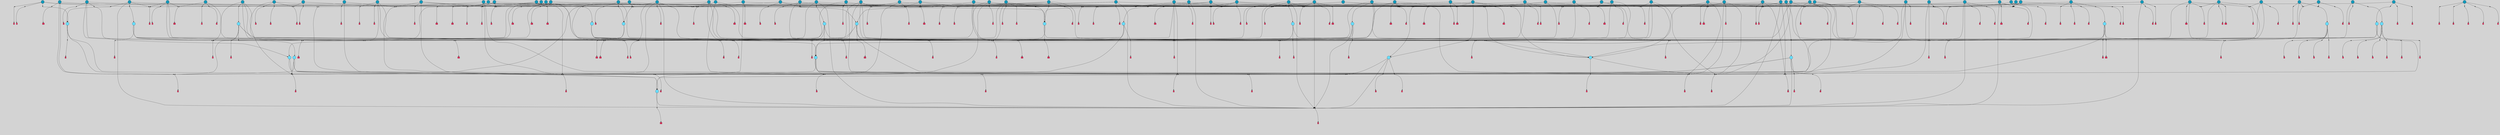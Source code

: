 // File exported with GEGELATI v1.3.1
// On the 2024-04-08 17:21:11
// With the File::TPGGraphDotExporter
digraph{
	graph[pad = "0.212, 0.055" bgcolor = lightgray]
	node[shape=circle style = filled label = ""]
		T3 [fillcolor="#66ddff"]
		T4 [fillcolor="#66ddff"]
		T7 [fillcolor="#66ddff"]
		T9 [fillcolor="#66ddff"]
		T11 [fillcolor="#66ddff"]
		T24 [fillcolor="#66ddff"]
		T27 [fillcolor="#66ddff"]
		T39 [fillcolor="#1199bb"]
		T54 [fillcolor="#66ddff"]
		T59 [fillcolor="#66ddff"]
		T82 [fillcolor="#1199bb"]
		T90 [fillcolor="#66ddff"]
		T95 [fillcolor="#1199bb"]
		T96 [fillcolor="#66ddff"]
		T102 [fillcolor="#1199bb"]
		T106 [fillcolor="#66ddff"]
		T111 [fillcolor="#66ddff"]
		T116 [fillcolor="#1199bb"]
		T129 [fillcolor="#66ddff"]
		T131 [fillcolor="#66ddff"]
		T142 [fillcolor="#1199bb"]
		T148 [fillcolor="#1199bb"]
		T150 [fillcolor="#1199bb"]
		T159 [fillcolor="#1199bb"]
		T160 [fillcolor="#66ddff"]
		T164 [fillcolor="#1199bb"]
		T170 [fillcolor="#1199bb"]
		T171 [fillcolor="#1199bb"]
		T176 [fillcolor="#1199bb"]
		T177 [fillcolor="#1199bb"]
		T180 [fillcolor="#1199bb"]
		T182 [fillcolor="#1199bb"]
		T183 [fillcolor="#1199bb"]
		T184 [fillcolor="#1199bb"]
		T185 [fillcolor="#1199bb"]
		T186 [fillcolor="#1199bb"]
		T189 [fillcolor="#1199bb"]
		T191 [fillcolor="#1199bb"]
		T194 [fillcolor="#1199bb"]
		T195 [fillcolor="#66ddff"]
		T196 [fillcolor="#1199bb"]
		T198 [fillcolor="#1199bb"]
		T201 [fillcolor="#1199bb"]
		T202 [fillcolor="#1199bb"]
		T204 [fillcolor="#1199bb"]
		T207 [fillcolor="#1199bb"]
		T209 [fillcolor="#1199bb"]
		T210 [fillcolor="#1199bb"]
		T211 [fillcolor="#1199bb"]
		T212 [fillcolor="#66ddff"]
		T213 [fillcolor="#1199bb"]
		T214 [fillcolor="#66ddff"]
		T215 [fillcolor="#1199bb"]
		T216 [fillcolor="#1199bb"]
		T217 [fillcolor="#1199bb"]
		T219 [fillcolor="#1199bb"]
		T221 [fillcolor="#1199bb"]
		T224 [fillcolor="#1199bb"]
		T226 [fillcolor="#1199bb"]
		T229 [fillcolor="#1199bb"]
		T230 [fillcolor="#1199bb"]
		T231 [fillcolor="#1199bb"]
		T232 [fillcolor="#1199bb"]
		T234 [fillcolor="#1199bb"]
		T236 [fillcolor="#1199bb"]
		T239 [fillcolor="#66ddff"]
		T240 [fillcolor="#66ddff"]
		T241 [fillcolor="#1199bb"]
		T242 [fillcolor="#66ddff"]
		T244 [fillcolor="#1199bb"]
		T245 [fillcolor="#1199bb"]
		T246 [fillcolor="#1199bb"]
		T247 [fillcolor="#1199bb"]
		T248 [fillcolor="#1199bb"]
		T249 [fillcolor="#1199bb"]
		T250 [fillcolor="#1199bb"]
		T251 [fillcolor="#1199bb"]
		T252 [fillcolor="#1199bb"]
		T253 [fillcolor="#1199bb"]
		T254 [fillcolor="#1199bb"]
		T255 [fillcolor="#1199bb"]
		T256 [fillcolor="#1199bb"]
		T257 [fillcolor="#1199bb"]
		T258 [fillcolor="#1199bb"]
		T259 [fillcolor="#1199bb"]
		T260 [fillcolor="#1199bb"]
		T261 [fillcolor="#1199bb"]
		T262 [fillcolor="#1199bb"]
		T263 [fillcolor="#1199bb"]
		T264 [fillcolor="#1199bb"]
		T265 [fillcolor="#1199bb"]
		T266 [fillcolor="#1199bb"]
		T267 [fillcolor="#1199bb"]
		T268 [fillcolor="#1199bb"]
		T269 [fillcolor="#1199bb"]
		T270 [fillcolor="#1199bb"]
		T271 [fillcolor="#1199bb"]
		T272 [fillcolor="#1199bb"]
		T273 [fillcolor="#1199bb"]
		T274 [fillcolor="#1199bb"]
		T275 [fillcolor="#1199bb"]
		T276 [fillcolor="#1199bb"]
		P1041 [fillcolor="#cccccc" shape=point] //6|
		I1041 [shape=box style=invis label="6|1&2|6#1|7&#92;n10|7&2|0#1|5&#92;n9|4&0|1#2|2&#92;n8|6&0|0#1|0&#92;n"]
		P1041 -> I1041[style=invis]
		A922 [fillcolor="#ff3366" shape=box margin=0.03 width=0 height=0 label="3"]
		T3 -> P1041 -> A922
		P1042 [fillcolor="#cccccc" shape=point] //3|
		I1042 [shape=box style=invis label="7|6&2|4#0|2&#92;n10|3&2|7#1|4&#92;n11|6&0|4#0|1&#92;n7|1&0|0#2|6&#92;n7|6&0|3#2|6&#92;n4|0&2|6#0|1&#92;n4|4&2|5#0|2&#92;n4|6&0|4#2|7&#92;n10|0&2|3#1|5&#92;n2|6&0|5#0|2&#92;n1|0&2|3#0|7&#92;n1|6&2|0#0|5&#92;n6|2&0|1#0|7&#92;n9|2&0|3#2|7&#92;n5|3&0|6#0|6&#92;n1|7&2|5#2|3&#92;n8|1&2|7#0|6&#92;n1|0&2|5#2|1&#92;n7|1&2|2#2|5&#92;n7|4&2|6#0|3&#92;n"]
		P1042 -> I1042[style=invis]
		A923 [fillcolor="#ff3366" shape=box margin=0.03 width=0 height=0 label="4"]
		T3 -> P1042 -> A923
		P1043 [fillcolor="#cccccc" shape=point] //7|
		I1043 [shape=box style=invis label="0|2&2|4#2|6&#92;n5|3&0|6#0|1&#92;n4|7&2|6#0|5&#92;n7|6&0|7#0|5&#92;n10|7&2|2#1|1&#92;n"]
		P1043 -> I1043[style=invis]
		A924 [fillcolor="#ff3366" shape=box margin=0.03 width=0 height=0 label="4"]
		T4 -> P1043 -> A924
		P1044 [fillcolor="#cccccc" shape=point] //0|
		I1044 [shape=box style=invis label="2|5&0|1#0|6&#92;n6|1&2|2#2|7&#92;n8|0&0|3#1|4&#92;n4|3&2|5#2|4&#92;n8|1&2|4#0|0&#92;n6|6&0|1#2|6&#92;n11|7&2|4#2|5&#92;n6|2&2|4#0|2&#92;n8|5&2|4#2|4&#92;n2|1&2|1#2|2&#92;n2|7&2|5#2|6&#92;n9|7&0|5#0|4&#92;n1|2&0|5#2|6&#92;n4|2&2|3#2|7&#92;n3|3&2|1#0|2&#92;n"]
		P1044 -> I1044[style=invis]
		A925 [fillcolor="#ff3366" shape=box margin=0.03 width=0 height=0 label="5"]
		T4 -> P1044 -> A925
		P1045 [fillcolor="#cccccc" shape=point] //-3|
		I1045 [shape=box style=invis label="1|6&2|7#0|7&#92;n10|2&0|7#1|3&#92;n9|6&2|7#2|2&#92;n5|3&0|7#0|7&#92;n1|6&2|3#0|0&#92;n2|3&2|3#2|2&#92;n5|1&2|6#0|6&#92;n"]
		P1045 -> I1045[style=invis]
		A926 [fillcolor="#ff3366" shape=box margin=0.03 width=0 height=0 label="7"]
		T7 -> P1045 -> A926
		P1046 [fillcolor="#cccccc" shape=point] //5|
		I1046 [shape=box style=invis label="0|5&2|3#0|1&#92;n0|6&2|1#2|4&#92;n6|2&2|6#0|7&#92;n7|4&0|3#0|1&#92;n5|4&0|7#1|6&#92;n9|1&0|5#2|2&#92;n6|3&2|3#1|7&#92;n11|7&2|4#1|6&#92;n2|5&0|1#0|0&#92;n4|7&0|0#0|2&#92;n6|2&0|6#0|0&#92;n2|1&2|6#2|4&#92;n10|0&2|0#1|0&#92;n6|6&2|4#0|6&#92;n"]
		P1046 -> I1046[style=invis]
		A927 [fillcolor="#ff3366" shape=box margin=0.03 width=0 height=0 label="8"]
		T7 -> P1046 -> A927
		P1047 [fillcolor="#cccccc" shape=point] //-6|
		I1047 [shape=box style=invis label="11|1&0|7#2|0&#92;n10|4&0|1#1|0&#92;n4|3&2|4#2|1&#92;n0|5&2|0#0|0&#92;n6|1&0|0#0|3&#92;n8|2&2|0#0|4&#92;n11|4&2|0#1|6&#92;n7|0&2|6#2|3&#92;n5|3&2|6#2|0&#92;n2|0&2|0#0|4&#92;n"]
		P1047 -> I1047[style=invis]
		A928 [fillcolor="#ff3366" shape=box margin=0.03 width=0 height=0 label="9"]
		T9 -> P1047 -> A928
		P1048 [fillcolor="#cccccc" shape=point] //2|
		I1048 [shape=box style=invis label="6|3&2|7#1|4&#92;n8|6&0|0#2|5&#92;n2|1&0|2#0|3&#92;n8|7&0|6#0|4&#92;n2|1&2|0#0|1&#92;n0|0&2|2#2|3&#92;n6|6&0|7#2|1&#92;n6|1&0|7#2|6&#92;n5|4&2|7#0|4&#92;n0|3&0|4#2|0&#92;n11|0&2|0#2|5&#92;n4|5&2|5#2|4&#92;n5|7&0|6#0|4&#92;n9|7&2|5#0|3&#92;n5|4&2|1#0|3&#92;n5|3&0|1#1|7&#92;n0|4&0|3#2|5&#92;n"]
		P1048 -> I1048[style=invis]
		A929 [fillcolor="#ff3366" shape=box margin=0.03 width=0 height=0 label="10"]
		T9 -> P1048 -> A929
		P1049 [fillcolor="#cccccc" shape=point] //6|
		I1049 [shape=box style=invis label="3|0&2|7#2|2&#92;n3|2&0|4#2|5&#92;n5|1&0|2#1|0&#92;n8|7&0|1#2|0&#92;n8|5&0|3#0|6&#92;n0|2&0|2#2|3&#92;n1|5&2|5#0|5&#92;n5|6&0|6#0|7&#92;n6|7&0|0#2|6&#92;n1|2&2|3#0|0&#92;n7|7&2|3#0|4&#92;n0|7&2|7#0|6&#92;n1|0&2|2#2|7&#92;n4|4&0|1#0|0&#92;n"]
		P1049 -> I1049[style=invis]
		A930 [fillcolor="#ff3366" shape=box margin=0.03 width=0 height=0 label="11"]
		T11 -> P1049 -> A930
		P1050 [fillcolor="#cccccc" shape=point] //-4|
		I1050 [shape=box style=invis label="4|1&0|4#2|6&#92;n1|2&2|2#2|0&#92;n1|2&2|0#0|6&#92;n8|4&2|3#2|5&#92;n5|5&2|1#1|0&#92;n"]
		P1050 -> I1050[style=invis]
		A931 [fillcolor="#ff3366" shape=box margin=0.03 width=0 height=0 label="12"]
		T11 -> P1050 -> A931
		P1051 [fillcolor="#cccccc" shape=point] //-3|
		I1051 [shape=box style=invis label="8|1&2|3#0|5&#92;n0|6&0|5#0|5&#92;n3|7&2|1#0|6&#92;n3|5&0|1#0|0&#92;n9|5&2|0#0|4&#92;n3|5&0|2#0|3&#92;n10|6&2|4#1|0&#92;n9|4&2|7#2|6&#92;n1|7&2|5#2|2&#92;n"]
		P1051 -> I1051[style=invis]
		A932 [fillcolor="#ff3366" shape=box margin=0.03 width=0 height=0 label="5"]
		T4 -> P1051 -> A932
		P1052 [fillcolor="#cccccc" shape=point] //1|
		I1052 [shape=box style=invis label="5|1&0|6#2|7&#92;n2|4&0|4#2|2&#92;n0|6&0|5#0|4&#92;n10|6&2|5#1|6&#92;n9|3&0|1#1|7&#92;n10|3&2|2#1|0&#92;n5|0&0|0#2|1&#92;n11|3&2|3#1|5&#92;n10|3&0|1#1|0&#92;n2|4&0|1#0|1&#92;n0|2&0|3#2|4&#92;n9|2&2|1#2|5&#92;n11|7&2|6#2|6&#92;n"]
		P1052 -> I1052[style=invis]
		T24 -> P1052 -> T7
		P1053 [fillcolor="#cccccc" shape=point] //5|
		I1053 [shape=box style=invis label="3|0&2|0#0|1&#92;n3|0&0|7#0|1&#92;n5|3&0|2#2|6&#92;n4|4&2|4#2|6&#92;n11|2&0|7#1|6&#92;n2|7&2|2#2|5&#92;n9|3&2|6#2|7&#92;n7|7&0|0#0|4&#92;n6|1&2|4#2|3&#92;n5|4&2|0#1|6&#92;n1|3&0|7#0|4&#92;n"]
		P1053 -> I1053[style=invis]
		A933 [fillcolor="#ff3366" shape=box margin=0.03 width=0 height=0 label="7"]
		T24 -> P1053 -> A933
		P1054 [fillcolor="#cccccc" shape=point] //-2|
		I1054 [shape=box style=invis label="4|1&0|4#0|3&#92;n4|2&0|5#2|0&#92;n5|5&2|6#0|5&#92;n1|4&0|1#0|2&#92;n6|3&2|7#1|5&#92;n0|4&2|0#0|3&#92;n8|5&2|5#1|2&#92;n10|7&2|7#1|1&#92;n3|4&0|0#2|1&#92;n3|6&2|5#2|5&#92;n8|3&0|1#0|7&#92;n10|0&2|7#1|3&#92;n4|1&2|4#0|1&#92;n9|3&2|0#0|4&#92;n3|6&2|0#0|4&#92;n1|2&0|6#2|1&#92;n4|0&2|1#2|2&#92;n"]
		P1054 -> I1054[style=invis]
		A934 [fillcolor="#ff3366" shape=box margin=0.03 width=0 height=0 label="14"]
		T24 -> P1054 -> A934
		P1055 [fillcolor="#cccccc" shape=point] //2|
		I1055 [shape=box style=invis label="9|1&2|3#0|1&#92;n5|2&2|0#2|4&#92;n3|6&2|5#2|7&#92;n7|0&2|5#0|4&#92;n1|2&0|3#0|5&#92;n7|3&2|7#0|0&#92;n"]
		P1055 -> I1055[style=invis]
		A935 [fillcolor="#ff3366" shape=box margin=0.03 width=0 height=0 label="2"]
		T27 -> P1055 -> A935
		P1056 [fillcolor="#cccccc" shape=point] //-6|
		I1056 [shape=box style=invis label="7|5&0|4#0|4&#92;n11|0&2|5#2|1&#92;n"]
		P1056 -> I1056[style=invis]
		A936 [fillcolor="#ff3366" shape=box margin=0.03 width=0 height=0 label="3"]
		T27 -> P1056 -> A936
		T27 -> P1042
		T27 -> P1044
		P1057 [fillcolor="#cccccc" shape=point] //0|
		I1057 [shape=box style=invis label="4|0&0|3#2|7&#92;n10|2&0|3#1|7&#92;n3|5&0|2#0|3&#92;n4|5&0|0#2|1&#92;n10|7&2|0#1|2&#92;n5|3&2|3#1|6&#92;n9|5&2|0#0|4&#92;n5|4&2|7#0|2&#92;n10|3&2|7#1|4&#92;n7|2&0|1#2|6&#92;n8|6&0|5#0|5&#92;n8|7&2|3#0|5&#92;n2|6&2|4#0|0&#92;n"]
		P1057 -> I1057[style=invis]
		A937 [fillcolor="#ff3366" shape=box margin=0.03 width=0 height=0 label="5"]
		T27 -> P1057 -> A937
		P1058 [fillcolor="#cccccc" shape=point] //5|
		I1058 [shape=box style=invis label="1|6&2|7#0|7&#92;n9|2&2|7#2|2&#92;n10|2&0|7#1|3&#92;n5|3&0|7#0|7&#92;n7|0&2|7#2|2&#92;n1|6&2|3#0|0&#92;n2|3&2|3#2|2&#92;n"]
		P1058 -> I1058[style=invis]
		A938 [fillcolor="#ff3366" shape=box margin=0.03 width=0 height=0 label="7"]
		T39 -> P1058 -> A938
		T39 -> P1046
		P1059 [fillcolor="#cccccc" shape=point] //-8|
		I1059 [shape=box style=invis label="7|5&0|4#2|4&#92;n"]
		P1059 -> I1059[style=invis]
		A939 [fillcolor="#ff3366" shape=box margin=0.03 width=0 height=0 label="3"]
		T39 -> P1059 -> A939
		P1060 [fillcolor="#cccccc" shape=point] //8|
		I1060 [shape=box style=invis label="9|0&0|1#2|0&#92;n10|1&2|5#1|4&#92;n8|2&2|6#0|4&#92;n2|4&2|5#2|3&#92;n4|2&2|2#0|2&#92;n7|5&0|2#0|0&#92;n8|2&2|1#1|3&#92;n8|7&0|7#2|1&#92;n1|1&0|0#0|7&#92;n5|6&2|5#1|0&#92;n6|6&2|5#0|0&#92;n11|4&0|3#2|6&#92;n4|2&2|4#0|7&#92;n5|6&0|1#2|0&#92;n11|3&0|2#0|7&#92;n"]
		P1060 -> I1060[style=invis]
		A940 [fillcolor="#ff3366" shape=box margin=0.03 width=0 height=0 label="6"]
		T54 -> P1060 -> A940
		T54 -> P1053
		P1061 [fillcolor="#cccccc" shape=point] //-10|
		I1061 [shape=box style=invis label="3|6&0|0#0|4&#92;n4|1&2|4#0|1&#92;n5|1&0|1#0|4&#92;n5|5&2|6#0|5&#92;n6|5&0|6#0|3&#92;n11|1&2|0#0|1&#92;n0|7&2|0#0|3&#92;n1|2&0|6#0|1&#92;n8|0&0|4#2|0&#92;n0|4&0|7#2|7&#92;n7|0&2|7#1|3&#92;n3|1&0|5#2|5&#92;n5|1&0|4#0|3&#92;n2|2&0|2#0|0&#92;n8|3&0|1#0|7&#92;n3|0&0|3#0|5&#92;n7|2&0|5#2|0&#92;n6|3&2|7#1|5&#92;n4|7&2|7#2|1&#92;n"]
		P1061 -> I1061[style=invis]
		A941 [fillcolor="#ff3366" shape=box margin=0.03 width=0 height=0 label="14"]
		T54 -> P1061 -> A941
		T54 -> P1046
		P1062 [fillcolor="#cccccc" shape=point] //8|
		I1062 [shape=box style=invis label="9|0&0|1#2|0&#92;n10|1&2|5#1|4&#92;n8|2&2|6#0|4&#92;n4|5&0|3#0|1&#92;n2|4&2|5#2|3&#92;n4|2&2|2#0|2&#92;n7|5&0|2#0|0&#92;n8|2&2|1#1|3&#92;n8|7&0|7#2|1&#92;n1|1&0|0#0|7&#92;n5|6&2|5#1|0&#92;n6|3&2|5#0|0&#92;n11|4&0|3#2|6&#92;n1|2&2|4#0|7&#92;n5|6&0|1#2|0&#92;n11|3&0|2#0|7&#92;n"]
		P1062 -> I1062[style=invis]
		A942 [fillcolor="#ff3366" shape=box margin=0.03 width=0 height=0 label="6"]
		T59 -> P1062 -> A942
		T59 -> P1053
		T59 -> P1047
		T59 -> P1053
		P1063 [fillcolor="#cccccc" shape=point] //6|
		I1063 [shape=box style=invis label="7|0&2|5#1|2&#92;n10|6&2|1#1|3&#92;n7|5&0|2#0|7&#92;n10|7&0|1#1|5&#92;n4|6&2|5#0|5&#92;n4|4&0|7#2|7&#92;n"]
		P1063 -> I1063[style=invis]
		A943 [fillcolor="#ff3366" shape=box margin=0.03 width=0 height=0 label="7"]
		T82 -> P1063 -> A943
		P1064 [fillcolor="#cccccc" shape=point] //6|
		I1064 [shape=box style=invis label="0|5&2|3#0|1&#92;n0|6&2|1#2|4&#92;n9|1&0|5#2|2&#92;n7|4&0|3#0|1&#92;n5|4&0|7#1|6&#92;n2|5&0|1#0|0&#92;n6|3&2|3#1|7&#92;n11|7&2|4#1|6&#92;n6|2&2|6#0|1&#92;n4|7&0|0#0|2&#92;n6|2&0|6#0|0&#92;n9|1&2|6#2|4&#92;n10|0&2|0#1|0&#92;n6|6&2|4#0|6&#92;n"]
		P1064 -> I1064[style=invis]
		A944 [fillcolor="#ff3366" shape=box margin=0.03 width=0 height=0 label="8"]
		T82 -> P1064 -> A944
		T82 -> P1047
		P1065 [fillcolor="#cccccc" shape=point] //-2|
		I1065 [shape=box style=invis label="8|4&2|1#2|5&#92;n4|1&0|7#2|1&#92;n5|7&2|3#2|2&#92;n10|4&2|5#1|7&#92;n10|0&2|6#1|3&#92;n4|5&2|7#0|6&#92;n9|5&2|4#0|4&#92;n2|4&0|5#0|7&#92;n11|1&2|4#2|6&#92;n5|6&0|7#1|2&#92;n2|7&2|7#2|6&#92;n5|2&0|5#1|5&#92;n3|0&0|6#0|2&#92;n4|0&0|4#2|4&#92;n4|4&2|6#0|7&#92;n10|6&2|0#1|4&#92;n9|7&0|3#1|4&#92;n1|4&2|6#0|3&#92;n11|5&2|6#0|3&#92;n0|3&0|5#0|1&#92;n"]
		P1065 -> I1065[style=invis]
		A945 [fillcolor="#ff3366" shape=box margin=0.03 width=0 height=0 label="13"]
		T90 -> P1065 -> A945
		P1066 [fillcolor="#cccccc" shape=point] //4|
		I1066 [shape=box style=invis label="7|1&2|6#1|3&#92;n10|1&0|3#1|6&#92;n8|5&2|3#2|1&#92;n11|5&0|0#2|6&#92;n4|1&0|6#0|0&#92;n11|1&0|2#0|3&#92;n2|0&2|1#0|7&#92;n"]
		P1066 -> I1066[style=invis]
		A946 [fillcolor="#ff3366" shape=box margin=0.03 width=0 height=0 label="2"]
		T90 -> P1066 -> A946
		P1067 [fillcolor="#cccccc" shape=point] //7|
		I1067 [shape=box style=invis label="10|3&0|1#1|4&#92;n4|6&0|0#0|2&#92;n4|5&0|6#0|0&#92;n4|3&0|6#2|1&#92;n7|0&0|3#1|2&#92;n4|7&0|6#0|5&#92;n7|6&0|7#0|6&#92;n6|6&0|0#0|3&#92;n11|1&0|4#2|5&#92;n10|2&0|3#1|2&#92;n"]
		P1067 -> I1067[style=invis]
		A947 [fillcolor="#ff3366" shape=box margin=0.03 width=0 height=0 label="4"]
		T90 -> P1067 -> A947
		T90 -> P1051
		P1068 [fillcolor="#cccccc" shape=point] //-7|
		I1068 [shape=box style=invis label="3|0&2|0#0|1&#92;n1|1&0|2#0|4&#92;n11|2&0|7#1|6&#92;n9|7&0|0#0|4&#92;n3|0&0|7#0|1&#92;n9|3&2|6#2|7&#92;n5|3&0|2#2|6&#92;n6|1&2|4#2|3&#92;n5|4&2|0#1|6&#92;n1|3&0|7#0|7&#92;n"]
		P1068 -> I1068[style=invis]
		A948 [fillcolor="#ff3366" shape=box margin=0.03 width=0 height=0 label="7"]
		T90 -> P1068 -> A948
		P1069 [fillcolor="#cccccc" shape=point] //4|
		I1069 [shape=box style=invis label="4|3&0|6#0|3&#92;n5|7&2|3#2|2&#92;n5|6&0|7#1|2&#92;n1|4&2|6#0|3&#92;n8|4&2|1#2|5&#92;n9|5&2|4#1|4&#92;n2|4&0|5#0|7&#92;n10|0&0|6#1|3&#92;n3|0&0|6#0|2&#92;n2|7&2|7#2|6&#92;n5|2&0|5#1|5&#92;n10|4&2|5#1|7&#92;n4|0&0|4#2|4&#92;n11|1&0|4#2|6&#92;n10|6&2|0#1|4&#92;n9|7&0|3#1|4&#92;n4|5&2|7#0|6&#92;n11|5&2|6#2|3&#92;n0|3&0|5#0|1&#92;n"]
		P1069 -> I1069[style=invis]
		A949 [fillcolor="#ff3366" shape=box margin=0.03 width=0 height=0 label="13"]
		T95 -> P1069 -> A949
		P1070 [fillcolor="#cccccc" shape=point] //8|
		I1070 [shape=box style=invis label="9|7&0|5#2|5&#92;n3|3&2|3#0|2&#92;n9|5&2|2#1|0&#92;n2|3&0|6#0|3&#92;n4|4&2|5#2|7&#92;n11|3&2|0#1|5&#92;n6|6&2|1#2|2&#92;n4|6&0|1#2|2&#92;n2|5&2|7#2|2&#92;n7|7&2|2#2|3&#92;n6|5&0|3#2|6&#92;n6|7&0|6#0|2&#92;n"]
		P1070 -> I1070[style=invis]
		A950 [fillcolor="#ff3366" shape=box margin=0.03 width=0 height=0 label="14"]
		T95 -> P1070 -> A950
		P1071 [fillcolor="#cccccc" shape=point] //2|
		I1071 [shape=box style=invis label="4|1&0|4#2|6&#92;n5|5&2|1#1|0&#92;n1|0&2|0#0|6&#92;n8|4&2|3#2|5&#92;n"]
		P1071 -> I1071[style=invis]
		T95 -> P1071 -> T11
		P1072 [fillcolor="#cccccc" shape=point] //-9|
		I1072 [shape=box style=invis label="2|0&2|0#2|1&#92;n4|4&2|4#2|6&#92;n9|1&0|3#1|7&#92;n5|3&0|2#2|6&#92;n2|7&2|2#2|5&#92;n5|4&2|0#1|6&#92;n3|0&0|7#0|1&#92;n1|3&0|7#0|4&#92;n11|6&2|2#0|7&#92;n7|7&0|0#0|4&#92;n11|0&0|7#1|6&#92;n9|3&2|6#2|7&#92;n"]
		P1072 -> I1072[style=invis]
		A951 [fillcolor="#ff3366" shape=box margin=0.03 width=0 height=0 label="7"]
		T95 -> P1072 -> A951
		T95 -> P1059
		T96 -> P1064
		P1073 [fillcolor="#cccccc" shape=point] //5|
		I1073 [shape=box style=invis label="10|4&0|1#1|0&#92;n4|3&2|4#2|1&#92;n2|0&2|0#0|4&#92;n6|1&0|0#0|3&#92;n8|2&2|0#0|4&#92;n0|0&0|0#0|0&#92;n11|4&2|0#1|6&#92;n7|0&2|6#2|3&#92;n5|3&2|6#2|0&#92;n0|0&2|0#0|0&#92;n"]
		P1073 -> I1073[style=invis]
		A952 [fillcolor="#ff3366" shape=box margin=0.03 width=0 height=0 label="9"]
		T96 -> P1073 -> A952
		T96 -> P1041
		P1074 [fillcolor="#cccccc" shape=point] //1|
		I1074 [shape=box style=invis label="5|4&0|7#1|6&#92;n0|6&2|1#2|4&#92;n7|4&0|3#0|1&#92;n0|5&2|3#0|1&#92;n9|1&0|5#2|2&#92;n6|3&2|3#1|7&#92;n11|7&2|4#1|6&#92;n2|5&0|1#0|0&#92;n7|5&2|3#1|1&#92;n4|7&0|0#0|2&#92;n6|2&0|6#0|0&#92;n2|1&2|6#2|4&#92;n10|0&2|7#1|0&#92;n6|6&2|4#0|6&#92;n"]
		P1074 -> I1074[style=invis]
		A953 [fillcolor="#ff3366" shape=box margin=0.03 width=0 height=0 label="8"]
		T96 -> P1074 -> A953
		T96 -> P1051
		P1075 [fillcolor="#cccccc" shape=point] //7|
		I1075 [shape=box style=invis label="3|3&2|7#0|4&#92;n4|3&2|6#0|3&#92;n8|4&0|6#1|2&#92;n5|6&2|3#0|4&#92;n0|7&2|1#0|5&#92;n8|7&2|2#2|5&#92;n9|1&0|0#1|0&#92;n10|1&2|1#1|4&#92;n10|5&0|6#1|7&#92;n5|2&2|3#0|4&#92;n2|0&2|6#2|7&#92;n1|7&0|1#0|7&#92;n"]
		P1075 -> I1075[style=invis]
		A954 [fillcolor="#ff3366" shape=box margin=0.03 width=0 height=0 label="2"]
		T102 -> P1075 -> A954
		T102 -> P1059
		P1076 [fillcolor="#cccccc" shape=point] //8|
		I1076 [shape=box style=invis label="7|0&0|2#1|4&#92;n8|1&2|3#0|5&#92;n0|6&0|5#0|5&#92;n3|7&2|1#0|6&#92;n9|4&2|7#1|6&#92;n1|7&2|5#2|2&#92;n8|5&2|0#0|3&#92;n0|2&0|2#0|0&#92;n3|5&0|2#0|3&#92;n"]
		P1076 -> I1076[style=invis]
		A955 [fillcolor="#ff3366" shape=box margin=0.03 width=0 height=0 label="5"]
		T102 -> P1076 -> A955
		P1077 [fillcolor="#cccccc" shape=point] //-2|
		I1077 [shape=box style=invis label="11|7&2|0#1|7&#92;n4|3&0|1#2|5&#92;n0|4&2|4#2|7&#92;n1|6&0|0#0|4&#92;n4|0&0|0#0|5&#92;n0|6&2|3#2|0&#92;n9|6&2|5#1|3&#92;n0|7&2|1#2|5&#92;n4|4&0|5#0|1&#92;n10|4&0|0#1|0&#92;n"]
		P1077 -> I1077[style=invis]
		A956 [fillcolor="#ff3366" shape=box margin=0.03 width=0 height=0 label="12"]
		T106 -> P1077 -> A956
		P1078 [fillcolor="#cccccc" shape=point] //-1|
		I1078 [shape=box style=invis label="1|7&2|1#0|6&#92;n8|1&2|3#0|5&#92;n10|6&2|7#1|0&#92;n1|7&2|5#0|2&#92;n0|3&0|3#2|2&#92;n3|5&0|1#0|0&#92;n3|5&0|2#0|3&#92;n1|5&2|0#0|4&#92;n5|7&2|2#2|5&#92;n4|0&2|3#0|3&#92;n"]
		P1078 -> I1078[style=invis]
		T106 -> P1078 -> T3
		T106 -> P1042
		P1079 [fillcolor="#cccccc" shape=point] //-9|
		I1079 [shape=box style=invis label="10|2&0|7#1|3&#92;n1|0&2|1#0|1&#92;n5|1&2|7#0|7&#92;n0|6&2|7#2|2&#92;n10|3&2|7#1|2&#92;n2|3&2|3#2|2&#92;n"]
		P1079 -> I1079[style=invis]
		A957 [fillcolor="#ff3366" shape=box margin=0.03 width=0 height=0 label="7"]
		T106 -> P1079 -> A957
		P1080 [fillcolor="#cccccc" shape=point] //-5|
		I1080 [shape=box style=invis label="0|0&2|3#0|2&#92;n10|5&0|6#1|3&#92;n7|3&0|6#2|3&#92;n3|4&0|6#0|6&#92;n10|5&0|2#1|1&#92;n5|0&0|1#0|3&#92;n6|6&2|5#1|5&#92;n7|4&0|2#1|7&#92;n5|7&0|1#2|5&#92;n1|5&0|0#0|3&#92;n7|5&2|1#2|6&#92;n9|0&0|2#0|0&#92;n4|0&2|4#0|0&#92;n4|6&0|0#2|3&#92;n3|1&0|6#2|5&#92;n7|7&2|1#2|3&#92;n9|4&2|2#0|6&#92;n"]
		P1080 -> I1080[style=invis]
		T111 -> P1080 -> T9
		P1081 [fillcolor="#cccccc" shape=point] //7|
		I1081 [shape=box style=invis label="7|4&2|1#2|0&#92;n4|1&2|4#2|3&#92;n5|0&2|0#2|2&#92;n6|1&2|4#2|6&#92;n"]
		P1081 -> I1081[style=invis]
		A958 [fillcolor="#ff3366" shape=box margin=0.03 width=0 height=0 label="9"]
		T111 -> P1081 -> A958
		P1082 [fillcolor="#cccccc" shape=point] //2|
		I1082 [shape=box style=invis label="3|0&2|0#0|1&#92;n11|2&0|7#1|6&#92;n8|7&2|4#0|5&#92;n5|3&0|2#2|6&#92;n4|4&2|4#2|6&#92;n3|0&0|7#0|1&#92;n2|7&2|2#2|5&#92;n9|3&2|6#2|7&#92;n7|7&0|0#0|4&#92;n6|1&2|4#1|3&#92;n5|4&2|0#1|6&#92;n1|3&0|7#0|4&#92;n"]
		P1082 -> I1082[style=invis]
		A959 [fillcolor="#ff3366" shape=box margin=0.03 width=0 height=0 label="7"]
		T111 -> P1082 -> A959
		T111 -> P1047
		P1083 [fillcolor="#cccccc" shape=point] //-4|
		I1083 [shape=box style=invis label="9|7&0|0#2|0&#92;n6|6&0|5#2|0&#92;n7|3&0|0#0|4&#92;n3|5&0|3#0|3&#92;n9|1&0|1#1|1&#92;n11|5&2|7#1|5&#92;n1|5&2|5#0|2&#92;n6|0&0|6#2|5&#92;n0|3&2|4#2|5&#92;n1|6&2|5#2|2&#92;n9|5&2|1#2|2&#92;n"]
		P1083 -> I1083[style=invis]
		T116 -> P1083 -> T9
		P1084 [fillcolor="#cccccc" shape=point] //4|
		I1084 [shape=box style=invis label="9|2&0|6#2|1&#92;n11|5&0|1#2|0&#92;n2|4&0|4#2|1&#92;n5|0&2|4#0|2&#92;n"]
		P1084 -> I1084[style=invis]
		A960 [fillcolor="#ff3366" shape=box margin=0.03 width=0 height=0 label="3"]
		T116 -> P1084 -> A960
		P1085 [fillcolor="#cccccc" shape=point] //-2|
		I1085 [shape=box style=invis label="5|2&2|0#2|4&#92;n9|1&2|3#0|1&#92;n3|6&2|5#2|7&#92;n7|0&2|1#0|4&#92;n1|2&0|3#0|5&#92;n7|3&2|7#0|0&#92;n"]
		P1085 -> I1085[style=invis]
		A961 [fillcolor="#ff3366" shape=box margin=0.03 width=0 height=0 label="2"]
		T116 -> P1085 -> A961
		T116 -> P1042
		T116 -> P1057
		T129 -> P1060
		T129 -> P1053
		P1086 [fillcolor="#cccccc" shape=point] //10|
		I1086 [shape=box style=invis label="4|5&2|7#2|1&#92;n1|7&2|3#0|6&#92;n3|5&2|2#0|3&#92;n10|3&0|7#1|4&#92;n7|1&0|4#2|6&#92;n10|2&0|3#1|7&#92;n9|5&2|0#0|4&#92;n4|0&0|3#2|7&#92;n11|4&2|6#1|2&#92;n5|4&2|7#0|2&#92;n2|6&2|4#0|0&#92;n6|5&0|7#2|1&#92;n5|3&2|3#1|6&#92;n10|7&2|0#1|2&#92;n"]
		P1086 -> I1086[style=invis]
		A962 [fillcolor="#ff3366" shape=box margin=0.03 width=0 height=0 label="5"]
		T129 -> P1086 -> A962
		P1087 [fillcolor="#cccccc" shape=point] //5|
		I1087 [shape=box style=invis label="9|4&2|3#1|3&#92;n0|4&2|4#0|5&#92;n6|1&2|6#2|5&#92;n4|0&0|5#2|0&#92;n"]
		P1087 -> I1087[style=invis]
		A963 [fillcolor="#ff3366" shape=box margin=0.03 width=0 height=0 label="7"]
		T129 -> P1087 -> A963
		P1088 [fillcolor="#cccccc" shape=point] //6|
		I1088 [shape=box style=invis label="9|4&2|7#0|6&#92;n8|4&0|1#1|0&#92;n1|3&0|0#2|1&#92;n2|4&0|6#2|2&#92;n5|1&2|5#0|7&#92;n3|0&0|3#2|6&#92;n2|2&2|6#0|2&#92;n8|4&0|4#2|2&#92;n5|1&2|4#0|3&#92;n9|4&0|6#0|6&#92;n5|0&2|2#1|5&#92;n11|7&0|0#1|1&#92;n0|4&0|3#0|3&#92;n7|7&2|4#2|5&#92;n1|5&0|1#2|1&#92;n"]
		P1088 -> I1088[style=invis]
		A964 [fillcolor="#ff3366" shape=box margin=0.03 width=0 height=0 label="1"]
		T129 -> P1088 -> A964
		P1089 [fillcolor="#cccccc" shape=point] //6|
		I1089 [shape=box style=invis label="10|4&2|6#1|2&#92;n8|4&0|1#1|0&#92;n0|4&2|6#0|0&#92;n8|4&2|5#2|1&#92;n7|5&2|5#1|0&#92;n3|6&0|6#2|2&#92;n1|7&0|7#0|5&#92;n2|0&0|7#2|4&#92;n2|6&2|2#0|0&#92;n0|7&2|7#0|7&#92;n11|6&0|4#2|2&#92;n5|5&0|0#0|1&#92;n10|1&0|0#1|0&#92;n7|3&0|1#2|5&#92;n9|2&2|7#1|5&#92;n9|4&2|6#2|7&#92;n1|6&2|4#2|2&#92;n3|3&2|2#0|7&#92;n1|6&2|0#0|0&#92;n6|4&2|6#1|0&#92;n"]
		P1089 -> I1089[style=invis]
		A965 [fillcolor="#ff3366" shape=box margin=0.03 width=0 height=0 label="1"]
		T131 -> P1089 -> A965
		P1090 [fillcolor="#cccccc" shape=point] //9|
		I1090 [shape=box style=invis label="11|0&2|0#1|1&#92;n3|6&0|6#0|0&#92;n1|4&0|0#2|4&#92;n7|5&2|2#1|3&#92;n11|7&2|6#1|7&#92;n5|2&0|6#1|5&#92;n9|5&0|6#0|3&#92;n2|2&2|7#0|5&#92;n9|3&2|2#2|0&#92;n11|0&2|7#0|1&#92;n1|1&2|0#0|1&#92;n6|6&0|6#1|2&#92;n9|7&0|1#0|3&#92;n2|0&2|4#2|5&#92;n2|4&2|2#0|0&#92;n6|1&2|1#1|7&#92;n10|7&2|5#1|6&#92;n11|5&2|7#2|4&#92;n"]
		P1090 -> I1090[style=invis]
		A966 [fillcolor="#ff3366" shape=box margin=0.03 width=0 height=0 label="1"]
		T131 -> P1090 -> A966
		T131 -> P1056
		P1091 [fillcolor="#cccccc" shape=point] //5|
		I1091 [shape=box style=invis label="3|0&0|0#0|1&#92;n5|6&0|4#0|3&#92;n4|4&2|4#2|6&#92;n11|2&0|7#1|6&#92;n2|7&2|2#2|5&#92;n9|3&2|6#2|7&#92;n7|7&0|0#0|4&#92;n6|1&2|4#2|3&#92;n5|4&2|0#1|6&#92;n5|3&0|2#2|6&#92;n1|3&0|7#0|4&#92;n"]
		P1091 -> I1091[style=invis]
		A967 [fillcolor="#ff3366" shape=box margin=0.03 width=0 height=0 label="7"]
		T131 -> P1091 -> A967
		T131 -> P1087
		P1092 [fillcolor="#cccccc" shape=point] //4|
		I1092 [shape=box style=invis label="2|6&0|4#0|3&#92;n0|7&2|1#0|5&#92;n1|6&0|0#0|4&#92;n7|1&0|1#2|1&#92;n4|1&0|7#0|0&#92;n9|3&0|5#1|3&#92;n10|4&2|0#1|0&#92;n3|5&0|5#2|1&#92;n4|4&0|5#0|1&#92;n1|5&2|4#2|4&#92;n0|6&2|3#2|0&#92;n6|0&2|7#2|2&#92;n9|1&2|6#2|2&#92;n4|1&0|2#0|4&#92;n"]
		P1092 -> I1092[style=invis]
		A968 [fillcolor="#ff3366" shape=box margin=0.03 width=0 height=0 label="12"]
		T142 -> P1092 -> A968
		P1093 [fillcolor="#cccccc" shape=point] //-2|
		I1093 [shape=box style=invis label="8|4&2|1#2|5&#92;n4|1&2|7#2|1&#92;n5|7&2|3#2|2&#92;n10|4&2|5#1|7&#92;n10|0&2|6#1|3&#92;n4|5&2|7#0|6&#92;n9|5&2|4#0|4&#92;n2|4&0|5#0|7&#92;n11|1&2|4#2|6&#92;n1|4&2|6#0|3&#92;n2|7&2|7#2|6&#92;n3|0&0|6#0|2&#92;n4|0&0|4#2|4&#92;n4|4&2|6#0|7&#92;n10|6&2|0#1|4&#92;n9|7&0|3#1|4&#92;n5|6&0|7#1|2&#92;n11|5&2|6#0|3&#92;n0|3&0|5#0|1&#92;n"]
		P1093 -> I1093[style=invis]
		T142 -> P1093 -> T9
		T142 -> P1051
		T142 -> P1051
		P1094 [fillcolor="#cccccc" shape=point] //-1|
		I1094 [shape=box style=invis label="11|7&2|0#1|7&#92;n1|5&2|4#2|4&#92;n4|3&0|1#0|5&#92;n1|6&0|0#0|4&#92;n8|6&2|4#0|0&#92;n4|0&0|0#0|5&#92;n10|4&2|0#1|0&#92;n9|6&2|5#1|3&#92;n0|7&2|1#0|5&#92;n0|6&2|3#2|0&#92;n4|4&0|5#0|1&#92;n"]
		P1094 -> I1094[style=invis]
		A969 [fillcolor="#ff3366" shape=box margin=0.03 width=0 height=0 label="12"]
		T148 -> P1094 -> A969
		P1095 [fillcolor="#cccccc" shape=point] //1|
		I1095 [shape=box style=invis label="2|2&2|3#0|2&#92;n2|2&0|5#2|5&#92;n8|4&0|1#1|0&#92;n9|7&0|6#0|3&#92;n5|1&2|2#0|7&#92;n10|7&0|7#1|3&#92;n7|7&2|4#2|5&#92;n5|5&0|2#2|1&#92;n2|6&2|2#0|0&#92;n9|3&2|2#2|0&#92;n0|6&0|6#2|2&#92;n7|7&0|1#2|3&#92;n3|6&0|1#0|5&#92;n1|5&0|1#2|7&#92;n"]
		P1095 -> I1095[style=invis]
		A970 [fillcolor="#ff3366" shape=box margin=0.03 width=0 height=0 label="1"]
		T148 -> P1095 -> A970
		P1096 [fillcolor="#cccccc" shape=point] //-9|
		I1096 [shape=box style=invis label="4|7&2|6#0|5&#92;n11|3&0|2#2|6&#92;n10|2&2|4#1|6&#92;n3|0&2|6#2|7&#92;n4|3&0|5#0|7&#92;n2|3&0|7#0|7&#92;n10|6&0|7#1|5&#92;n10|1&2|2#1|1&#92;n1|7&0|3#2|6&#92;n"]
		P1096 -> I1096[style=invis]
		A971 [fillcolor="#ff3366" shape=box margin=0.03 width=0 height=0 label="4"]
		T148 -> P1096 -> A971
		P1097 [fillcolor="#cccccc" shape=point] //7|
		I1097 [shape=box style=invis label="7|2&0|4#1|3&#92;n7|7&0|0#0|4&#92;n4|4&2|4#2|6&#92;n2|3&2|2#2|5&#92;n8|0&0|2#2|1&#92;n9|3&2|6#2|7&#92;n6|4&2|4#2|3&#92;n3|3&2|0#0|1&#92;n6|4&2|0#1|6&#92;n5|3&0|7#0|4&#92;n"]
		P1097 -> I1097[style=invis]
		A972 [fillcolor="#ff3366" shape=box margin=0.03 width=0 height=0 label="7"]
		T148 -> P1097 -> A972
		P1098 [fillcolor="#cccccc" shape=point] //-6|
		I1098 [shape=box style=invis label="9|0&2|0#0|1&#92;n3|2&0|2#0|3&#92;n5|4&0|5#1|7&#92;n2|1&0|4#0|3&#92;n9|2&2|0#2|4&#92;n7|6&0|4#0|2&#92;n2|3&0|6#2|6&#92;n1|2&0|3#2|0&#92;n"]
		P1098 -> I1098[style=invis]
		T148 -> P1098 -> T54
		P1099 [fillcolor="#cccccc" shape=point] //-3|
		I1099 [shape=box style=invis label="2|6&0|0#0|7&#92;n9|6&2|0#0|6&#92;n3|0&0|5#0|1&#92;n5|5&0|4#0|3&#92;n6|1&2|4#2|3&#92;n2|7&2|2#2|5&#92;n5|3&0|2#2|6&#92;n7|7&0|0#0|4&#92;n5|4&2|0#1|6&#92;n9|3&2|6#2|7&#92;n1|3&0|7#0|4&#92;n"]
		P1099 -> I1099[style=invis]
		A973 [fillcolor="#ff3366" shape=box margin=0.03 width=0 height=0 label="7"]
		T150 -> P1099 -> A973
		P1100 [fillcolor="#cccccc" shape=point] //4|
		I1100 [shape=box style=invis label="6|0&0|7#1|0&#92;n8|6&2|6#2|7&#92;n"]
		P1100 -> I1100[style=invis]
		A974 [fillcolor="#ff3366" shape=box margin=0.03 width=0 height=0 label="3"]
		T150 -> P1100 -> A974
		P1101 [fillcolor="#cccccc" shape=point] //0|
		I1101 [shape=box style=invis label="2|5&0|1#0|6&#92;n6|1&2|2#2|7&#92;n8|0&0|3#1|4&#92;n11|7&2|4#2|5&#92;n8|1&2|4#0|0&#92;n6|6&0|1#2|6&#92;n7|0&2|4#1|0&#92;n4|1&2|5#2|4&#92;n6|2&2|4#0|2&#92;n8|5&2|4#2|4&#92;n2|1&2|1#2|2&#92;n2|7&2|5#2|6&#92;n9|7&0|5#0|4&#92;n1|2&0|5#2|6&#92;n4|2&2|3#2|7&#92;n3|3&2|1#0|2&#92;n"]
		P1101 -> I1101[style=invis]
		A975 [fillcolor="#ff3366" shape=box margin=0.03 width=0 height=0 label="5"]
		T150 -> P1101 -> A975
		T150 -> P1059
		P1102 [fillcolor="#cccccc" shape=point] //7|
		I1102 [shape=box style=invis label="1|6&2|7#0|7&#92;n9|6&2|7#2|2&#92;n10|2&0|7#1|0&#92;n1|6&2|3#0|0&#92;n5|0&2|2#1|1&#92;n2|3&2|3#2|2&#92;n5|1&2|6#0|6&#92;n"]
		P1102 -> I1102[style=invis]
		T150 -> P1102 -> T90
		P1103 [fillcolor="#cccccc" shape=point] //7|
		I1103 [shape=box style=invis label="7|0&2|1#2|0&#92;n9|7&2|1#1|7&#92;n8|2&0|1#1|0&#92;n6|6&0|2#1|1&#92;n2|2&0|5#0|0&#92;n5|7&0|0#2|1&#92;n5|1&2|5#1|5&#92;n4|7&2|4#2|3&#92;n10|5&2|2#1|5&#92;n1|3&2|2#2|0&#92;n10|2&2|6#1|5&#92;n"]
		P1103 -> I1103[style=invis]
		A976 [fillcolor="#ff3366" shape=box margin=0.03 width=0 height=0 label="1"]
		T159 -> P1103 -> A976
		P1104 [fillcolor="#cccccc" shape=point] //7|
		I1104 [shape=box style=invis label="7|4&2|7#0|4&#92;n4|6&0|1#2|5&#92;n2|1&2|3#0|0&#92;n4|3&2|0#0|1&#92;n0|0&2|7#2|7&#92;n7|7&0|5#2|3&#92;n5|0&2|1#2|2&#92;n10|0&0|4#1|2&#92;n4|4&0|7#0|0&#92;n6|7&0|2#0|1&#92;n1|4&2|5#0|4&#92;n"]
		P1104 -> I1104[style=invis]
		A977 [fillcolor="#ff3366" shape=box margin=0.03 width=0 height=0 label="0"]
		T159 -> P1104 -> A977
		P1105 [fillcolor="#cccccc" shape=point] //5|
		I1105 [shape=box style=invis label="0|5&2|3#0|1&#92;n0|6&2|1#2|4&#92;n6|2&2|6#0|7&#92;n9|0&2|7#1|1&#92;n7|4&0|3#0|1&#92;n11|7&2|4#1|6&#92;n9|1&0|5#2|2&#92;n5|4&0|7#1|6&#92;n2|5&0|1#0|0&#92;n4|7&0|0#0|2&#92;n6|2&0|6#0|0&#92;n2|1&2|6#2|4&#92;n10|0&0|0#1|0&#92;n6|6&2|4#0|6&#92;n"]
		P1105 -> I1105[style=invis]
		T159 -> P1105 -> T129
		T160 -> P1069
		T160 -> P1072
		P1106 [fillcolor="#cccccc" shape=point] //5|
		I1106 [shape=box style=invis label="6|0&2|7#2|7&#92;n3|6&2|6#2|6&#92;n6|3&0|5#1|2&#92;n"]
		P1106 -> I1106[style=invis]
		A978 [fillcolor="#ff3366" shape=box margin=0.03 width=0 height=0 label="3"]
		T160 -> P1106 -> A978
		T160 -> P1077
		T160 -> P1053
		T164 -> P1044
		P1107 [fillcolor="#cccccc" shape=point] //-1|
		I1107 [shape=box style=invis label="6|4&0|4#2|4&#92;n4|5&2|5#2|4&#92;n9|7&2|5#0|3&#92;n3|7&2|6#0|6&#92;n8|7&0|6#0|4&#92;n2|1&2|0#0|1&#92;n8|6&0|0#2|5&#92;n2|1&0|2#0|3&#92;n6|1&0|7#2|6&#92;n6|3&0|1#1|6&#92;n5|4&2|7#0|4&#92;n0|7&0|4#2|0&#92;n11|0&2|0#2|5&#92;n3|7&2|0#2|7&#92;n8|3&2|7#1|4&#92;n5|7&0|6#0|4&#92;n0|0&2|3#2|3&#92;n5|4&2|1#0|3&#92;n0|4&0|3#2|5&#92;n"]
		P1107 -> I1107[style=invis]
		A979 [fillcolor="#ff3366" shape=box margin=0.03 width=0 height=0 label="10"]
		T164 -> P1107 -> A979
		P1108 [fillcolor="#cccccc" shape=point] //-7|
		I1108 [shape=box style=invis label="6|1&0|2#0|3&#92;n1|2&0|1#2|0&#92;n10|3&2|2#1|1&#92;n0|1&0|2#0|7&#92;n4|6&2|7#2|4&#92;n6|0&2|7#0|6&#92;n"]
		P1108 -> I1108[style=invis]
		A980 [fillcolor="#ff3366" shape=box margin=0.03 width=0 height=0 label="7"]
		T164 -> P1108 -> A980
		P1109 [fillcolor="#cccccc" shape=point] //-6|
		I1109 [shape=box style=invis label="11|7&0|1#0|6&#92;n3|5&0|1#0|3&#92;n1|5&0|5#0|6&#92;n1|7&2|5#2|2&#92;n0|0&0|2#2|2&#92;n4|4&0|1#0|5&#92;n6|4&2|2#0|2&#92;n0|6&2|5#0|5&#92;n0|3&2|2#2|6&#92;n"]
		P1109 -> I1109[style=invis]
		A981 [fillcolor="#ff3366" shape=box margin=0.03 width=0 height=0 label="5"]
		T164 -> P1109 -> A981
		T164 -> P1069
		T170 -> P1069
		T170 -> P1071
		T170 -> P1072
		P1110 [fillcolor="#cccccc" shape=point] //-3|
		I1110 [shape=box style=invis label="7|7&2|2#2|4&#92;n8|0&2|1#2|4&#92;n8|7&2|6#1|0&#92;n11|2&2|7#0|5&#92;n"]
		P1110 -> I1110[style=invis]
		A982 [fillcolor="#ff3366" shape=box margin=0.03 width=0 height=0 label="3"]
		T170 -> P1110 -> A982
		P1111 [fillcolor="#cccccc" shape=point] //10|
		I1111 [shape=box style=invis label="5|3&0|1#1|4&#92;n1|0&2|7#2|2&#92;n11|1&0|2#0|3&#92;n8|0&2|3#2|1&#92;n9|2&0|3#2|4&#92;n3|1&0|6#0|0&#92;n"]
		P1111 -> I1111[style=invis]
		T170 -> P1111 -> T3
		P1112 [fillcolor="#cccccc" shape=point] //-5|
		I1112 [shape=box style=invis label="10|6&2|5#1|6&#92;n9|3&0|1#1|7&#92;n2|4&0|1#0|1&#92;n11|3&0|7#1|6&#92;n5|1&0|6#2|7&#92;n8|0&0|0#0|1&#92;n0|6&0|7#0|4&#92;n6|7&2|6#2|6&#92;n11|0&2|3#0|5&#92;n"]
		P1112 -> I1112[style=invis]
		T171 -> P1112 -> T7
		P1113 [fillcolor="#cccccc" shape=point] //-2|
		I1113 [shape=box style=invis label="3|0&2|0#0|1&#92;n5|3&2|6#2|7&#92;n9|1&0|3#2|5&#92;n5|3&0|2#2|6&#92;n4|4&2|4#2|6&#92;n11|2&0|7#1|6&#92;n2|7&2|2#2|5&#92;n3|0&0|7#0|1&#92;n6|1&2|4#2|3&#92;n5|4&2|0#1|6&#92;n1|3&0|7#0|4&#92;n"]
		P1113 -> I1113[style=invis]
		A983 [fillcolor="#ff3366" shape=box margin=0.03 width=0 height=0 label="7"]
		T171 -> P1113 -> A983
		P1114 [fillcolor="#cccccc" shape=point] //3|
		I1114 [shape=box style=invis label="7|1&2|6#2|3&#92;n10|1&0|3#1|6&#92;n4|1&0|6#0|0&#92;n2|0&2|1#2|7&#92;n11|1&0|2#0|3&#92;n"]
		P1114 -> I1114[style=invis]
		A984 [fillcolor="#ff3366" shape=box margin=0.03 width=0 height=0 label="2"]
		T171 -> P1114 -> A984
		T171 -> P1041
		P1115 [fillcolor="#cccccc" shape=point] //2|
		I1115 [shape=box style=invis label="9|1&2|3#0|1&#92;n3|6&2|5#2|7&#92;n1|2&0|3#0|5&#92;n7|0&2|5#1|4&#92;n7|3&2|7#0|0&#92;n7|6&2|5#0|7&#92;n"]
		P1115 -> I1115[style=invis]
		A985 [fillcolor="#ff3366" shape=box margin=0.03 width=0 height=0 label="2"]
		T171 -> P1115 -> A985
		P1116 [fillcolor="#cccccc" shape=point] //3|
		I1116 [shape=box style=invis label="4|7&0|7#2|7&#92;n11|5&2|6#0|2&#92;n5|5&2|6#2|0&#92;n3|2&0|6#0|3&#92;n10|2&2|5#1|5&#92;n9|4&2|3#1|5&#92;n2|5&2|7#2|4&#92;n11|3&2|5#1|0&#92;n7|0&0|7#2|1&#92;n1|2&0|5#0|1&#92;n"]
		P1116 -> I1116[style=invis]
		A986 [fillcolor="#ff3366" shape=box margin=0.03 width=0 height=0 label="5"]
		T176 -> P1116 -> A986
		P1117 [fillcolor="#cccccc" shape=point] //2|
		I1117 [shape=box style=invis label="7|1&0|6#0|1&#92;n5|2&2|5#1|6&#92;n10|1&2|1#1|1&#92;n4|7&0|4#2|2&#92;n11|7&0|4#2|7&#92;n5|0&0|5#1|7&#92;n8|2&0|5#2|4&#92;n10|0&2|6#1|6&#92;n5|1&0|1#2|3&#92;n1|6&2|0#0|1&#92;n9|6&2|2#1|4&#92;n3|4&2|3#0|0&#92;n10|1&0|1#1|0&#92;n2|2&0|1#2|1&#92;n3|1&2|7#0|3&#92;n"]
		P1117 -> I1117[style=invis]
		A987 [fillcolor="#ff3366" shape=box margin=0.03 width=0 height=0 label="10"]
		T176 -> P1117 -> A987
		T176 -> P1078
		P1118 [fillcolor="#cccccc" shape=point] //-3|
		I1118 [shape=box style=invis label="6|3&2|4#1|4&#92;n5|3&0|1#1|7&#92;n2|1&0|2#2|3&#92;n8|7&0|6#0|4&#92;n2|1&2|0#0|1&#92;n0|0&2|2#2|3&#92;n6|1&0|7#2|6&#92;n5|7&0|2#0|4&#92;n0|3&0|4#2|0&#92;n11|0&2|0#2|5&#92;n6|0&2|0#1|4&#92;n8|6&0|2#2|5&#92;n5|4&2|1#0|3&#92;n9|7&2|5#0|3&#92;n5|4&2|7#0|4&#92;n"]
		P1118 -> I1118[style=invis]
		A988 [fillcolor="#ff3366" shape=box margin=0.03 width=0 height=0 label="10"]
		T176 -> P1118 -> A988
		P1119 [fillcolor="#cccccc" shape=point] //4|
		I1119 [shape=box style=invis label="7|1&0|6#0|1&#92;n5|2&2|5#1|6&#92;n10|1&2|1#1|1&#92;n9|6&2|2#1|4&#92;n4|7&0|4#2|2&#92;n9|6&0|4#1|1&#92;n10|0&2|6#1|6&#92;n5|1&0|1#2|3&#92;n1|6&2|0#0|1&#92;n8|2&0|5#2|4&#92;n3|4&2|3#0|0&#92;n10|1&0|5#1|0&#92;n2|2&0|1#2|1&#92;n3|1&2|7#0|3&#92;n"]
		P1119 -> I1119[style=invis]
		A989 [fillcolor="#ff3366" shape=box margin=0.03 width=0 height=0 label="10"]
		T176 -> P1119 -> A989
		T177 -> P1112
		P1120 [fillcolor="#cccccc" shape=point] //-7|
		I1120 [shape=box style=invis label="11|2&2|6#1|1&#92;n2|3&0|6#2|3&#92;n10|0&0|2#1|4&#92;n"]
		P1120 -> I1120[style=invis]
		T177 -> P1120 -> T111
		P1121 [fillcolor="#cccccc" shape=point] //-2|
		I1121 [shape=box style=invis label="3|0&2|0#0|1&#92;n11|1&0|0#1|0&#92;n5|3&0|2#2|6&#92;n4|4&2|4#2|6&#92;n11|2&0|7#1|6&#92;n0|7&2|2#2|5&#92;n3|0&0|7#0|1&#92;n9|3&2|6#2|7&#92;n6|1&2|4#2|3&#92;n5|4&2|0#1|6&#92;n1|3&0|7#0|4&#92;n"]
		P1121 -> I1121[style=invis]
		A990 [fillcolor="#ff3366" shape=box margin=0.03 width=0 height=0 label="7"]
		T177 -> P1121 -> A990
		T180 -> P1090
		T180 -> P1056
		T180 -> P1087
		P1122 [fillcolor="#cccccc" shape=point] //10|
		I1122 [shape=box style=invis label="9|6&0|1#2|4&#92;n8|6&2|5#2|3&#92;n2|6&2|7#2|1&#92;n7|4&2|5#2|0&#92;n2|4&2|4#0|1&#92;n10|5&0|2#1|6&#92;n8|0&2|7#1|1&#92;n"]
		P1122 -> I1122[style=invis]
		T180 -> P1122 -> T24
		P1123 [fillcolor="#cccccc" shape=point] //-9|
		I1123 [shape=box style=invis label="6|0&2|0#0|0&#92;n5|1&0|2#0|4&#92;n10|3&2|0#1|3&#92;n9|4&0|7#2|7&#92;n10|6&2|4#1|0&#92;n3|6&2|0#0|5&#92;n"]
		P1123 -> I1123[style=invis]
		A991 [fillcolor="#ff3366" shape=box margin=0.03 width=0 height=0 label="5"]
		T180 -> P1123 -> A991
		T182 -> P1103
		T182 -> P1104
		P1124 [fillcolor="#cccccc" shape=point] //-3|
		I1124 [shape=box style=invis label="3|7&0|0#0|2&#92;n11|5&0|1#1|1&#92;n4|1&0|6#2|6&#92;n4|0&0|1#0|5&#92;n"]
		P1124 -> I1124[style=invis]
		T182 -> P1124 -> T24
		T182 -> P1053
		T182 -> P1089
		P1125 [fillcolor="#cccccc" shape=point] //-4|
		I1125 [shape=box style=invis label="3|0&2|4#2|6&#92;n8|0&2|3#2|1&#92;n7|1&2|6#1|3&#92;n4|1&0|6#0|0&#92;n2|5&2|1#0|7&#92;n"]
		P1125 -> I1125[style=invis]
		A992 [fillcolor="#ff3366" shape=box margin=0.03 width=0 height=0 label="2"]
		T183 -> P1125 -> A992
		P1126 [fillcolor="#cccccc" shape=point] //-8|
		I1126 [shape=box style=invis label="0|4&0|3#2|5&#92;n2|1&0|2#2|3&#92;n8|7&0|6#0|4&#92;n0|4&2|4#0|1&#92;n9|4&2|5#0|3&#92;n0|0&2|7#2|3&#92;n4|5&2|5#2|4&#92;n5|7&0|6#0|4&#92;n5|4&2|7#0|4&#92;n0|3&0|4#2|0&#92;n6|3&2|2#1|4&#92;n11|7&2|0#2|5&#92;n6|1&0|7#2|5&#92;n5|3&0|1#1|7&#92;n2|0&2|0#0|1&#92;n6|6&0|7#2|1&#92;n"]
		P1126 -> I1126[style=invis]
		A993 [fillcolor="#ff3366" shape=box margin=0.03 width=0 height=0 label="10"]
		T183 -> P1126 -> A993
		T183 -> P1058
		P1127 [fillcolor="#cccccc" shape=point] //-7|
		I1127 [shape=box style=invis label="9|1&2|7#2|1&#92;n7|0&2|0#2|7&#92;n2|3&2|3#2|2&#92;n8|5&2|1#0|3&#92;n5|5&0|7#0|1&#92;n1|6&2|7#0|7&#92;n10|2&0|7#1|3&#92;n6|4&2|2#2|4&#92;n0|6&2|5#0|2&#92;n"]
		P1127 -> I1127[style=invis]
		A994 [fillcolor="#ff3366" shape=box margin=0.03 width=0 height=0 label="7"]
		T183 -> P1127 -> A994
		T183 -> P1066
		T184 -> P1112
		P1128 [fillcolor="#cccccc" shape=point] //-9|
		I1128 [shape=box style=invis label="10|3&0|5#1|7&#92;n9|0&2|4#1|3&#92;n"]
		P1128 -> I1128[style=invis]
		A995 [fillcolor="#ff3366" shape=box margin=0.03 width=0 height=0 label="3"]
		T184 -> P1128 -> A995
		P1129 [fillcolor="#cccccc" shape=point] //-6|
		I1129 [shape=box style=invis label="3|5&0|0#0|2&#92;n6|6&2|1#2|6&#92;n4|6&0|1#2|5&#92;n7|1&0|6#1|3&#92;n11|1&2|4#0|5&#92;n1|2&0|1#2|3&#92;n4|3&0|5#2|4&#92;n4|0&0|5#2|0&#92;n8|5&2|4#2|4&#92;n2|4&0|1#0|6&#92;n5|1&2|4#0|0&#92;n3|3&2|1#0|2&#92;n9|7&0|5#0|4&#92;n2|2&0|6#2|0&#92;n7|1&2|2#2|2&#92;n"]
		P1129 -> I1129[style=invis]
		A996 [fillcolor="#ff3366" shape=box margin=0.03 width=0 height=0 label="5"]
		T184 -> P1129 -> A996
		P1130 [fillcolor="#cccccc" shape=point] //3|
		I1130 [shape=box style=invis label="7|2&0|2#2|4&#92;n0|4&0|6#2|7&#92;n9|0&0|1#2|2&#92;n8|6&0|0#1|0&#92;n"]
		P1130 -> I1130[style=invis]
		A997 [fillcolor="#ff3366" shape=box margin=0.03 width=0 height=0 label="3"]
		T184 -> P1130 -> A997
		T184 -> P1116
		T185 -> P1046
		P1131 [fillcolor="#cccccc" shape=point] //-6|
		I1131 [shape=box style=invis label="8|1&0|7#2|4&#92;n6|0&0|4#2|2&#92;n11|5&2|2#1|1&#92;n"]
		P1131 -> I1131[style=invis]
		A998 [fillcolor="#ff3366" shape=box margin=0.03 width=0 height=0 label="3"]
		T185 -> P1131 -> A998
		P1132 [fillcolor="#cccccc" shape=point] //1|
		I1132 [shape=box style=invis label="8|4&0|1#1|0&#92;n2|2&2|3#0|3&#92;n1|5&0|6#2|7&#92;n2|6&2|2#0|0&#92;n2|2&0|5#2|5&#92;n8|5&0|3#1|3&#92;n7|7&2|3#2|2&#92;n0|6&0|7#2|7&#92;n4|0&0|6#2|5&#92;n7|5&2|5#2|5&#92;n10|3&0|2#1|5&#92;n9|3&2|2#0|0&#92;n9|7&0|6#0|3&#92;n"]
		P1132 -> I1132[style=invis]
		A999 [fillcolor="#ff3366" shape=box margin=0.03 width=0 height=0 label="1"]
		T185 -> P1132 -> A999
		T185 -> P1096
		T185 -> P1053
		T186 -> P1044
		P1133 [fillcolor="#cccccc" shape=point] //3|
		I1133 [shape=box style=invis label="8|2&2|7#1|7&#92;n10|7&0|7#1|6&#92;n0|3&0|0#2|3&#92;n9|7&2|6#0|3&#92;n4|4&2|1#0|1&#92;n5|6&2|0#1|4&#92;n4|5&0|1#0|2&#92;n0|0&2|0#0|5&#92;n6|1&0|7#0|6&#92;n"]
		P1133 -> I1133[style=invis]
		A1000 [fillcolor="#ff3366" shape=box margin=0.03 width=0 height=0 label="0"]
		T186 -> P1133 -> A1000
		T186 -> P1083
		P1134 [fillcolor="#cccccc" shape=point] //-9|
		I1134 [shape=box style=invis label="10|7&2|3#1|3&#92;n6|1&2|4#2|3&#92;n2|0&2|0#2|7&#92;n5|4&2|5#1|3&#92;n2|2&2|1#0|3&#92;n9|0&2|0#0|3&#92;n"]
		P1134 -> I1134[style=invis]
		A1001 [fillcolor="#ff3366" shape=box margin=0.03 width=0 height=0 label="2"]
		T189 -> P1134 -> A1001
		T189 -> P1118
		P1135 [fillcolor="#cccccc" shape=point] //0|
		I1135 [shape=box style=invis label="2|6&2|4#2|0&#92;n3|7&0|2#0|3&#92;n10|3&0|3#1|7&#92;n4|5&0|0#2|1&#92;n10|7&2|0#1|2&#92;n5|3&2|3#1|6&#92;n8|6&0|5#0|5&#92;n4|5&0|5#2|6&#92;n5|4&2|7#0|2&#92;n10|3&2|7#1|4&#92;n9|5&2|0#0|4&#92;n8|7&2|3#0|5&#92;n4|0&0|3#2|7&#92;n"]
		P1135 -> I1135[style=invis]
		A1002 [fillcolor="#ff3366" shape=box margin=0.03 width=0 height=0 label="5"]
		T189 -> P1135 -> A1002
		P1136 [fillcolor="#cccccc" shape=point] //6|
		I1136 [shape=box style=invis label="9|0&2|1#2|0&#92;n5|6&0|1#2|0&#92;n3|2&0|0#0|3&#92;n8|2&2|6#0|1&#92;n2|4&2|5#2|3&#92;n10|1&2|5#1|4&#92;n7|5&0|2#0|0&#92;n8|2&2|1#1|3&#92;n8|7&0|7#2|1&#92;n1|1&0|0#0|7&#92;n6|3&2|5#0|5&#92;n11|3&0|2#0|7&#92;n11|4&0|3#2|6&#92;n4|2&2|4#0|7&#92;n4|2&2|2#0|2&#92;n5|6&2|5#1|0&#92;n"]
		P1136 -> I1136[style=invis]
		T189 -> P1136 -> T131
		T191 -> P1064
		P1137 [fillcolor="#cccccc" shape=point] //-7|
		I1137 [shape=box style=invis label="11|4&2|0#1|6&#92;n0|2&2|1#2|1&#92;n4|3&2|7#2|1&#92;n5|2&0|7#1|5&#92;n11|1&0|7#2|0&#92;n0|5&2|6#0|0&#92;n7|0&2|6#2|3&#92;n5|3&2|6#1|0&#92;n4|6&0|7#0|4&#92;n2|0&0|0#0|4&#92;n"]
		P1137 -> I1137[style=invis]
		A1003 [fillcolor="#ff3366" shape=box margin=0.03 width=0 height=0 label="9"]
		T191 -> P1137 -> A1003
		T191 -> P1095
		T191 -> P1080
		T191 -> P1058
		P1138 [fillcolor="#cccccc" shape=point] //-2|
		I1138 [shape=box style=invis label="1|0&0|3#0|3&#92;n2|7&0|4#0|4&#92;n11|6&2|1#1|4&#92;n6|1&2|5#0|0&#92;n2|0&2|0#0|6&#92;n1|3&2|1#0|4&#92;n"]
		P1138 -> I1138[style=invis]
		A1004 [fillcolor="#ff3366" shape=box margin=0.03 width=0 height=0 label="2"]
		T194 -> P1138 -> A1004
		P1139 [fillcolor="#cccccc" shape=point] //3|
		I1139 [shape=box style=invis label="5|4&2|7#0|4&#92;n0|4&0|3#2|5&#92;n8|6&0|0#2|5&#92;n2|1&0|2#0|3&#92;n9|7&0|6#0|4&#92;n0|0&2|2#2|3&#92;n6|6&0|7#2|1&#92;n6|1&0|7#2|6&#92;n0|3&0|4#2|0&#92;n11|0&2|0#2|5&#92;n4|5&2|5#2|4&#92;n5|3&0|1#1|7&#92;n9|7&2|2#0|3&#92;n5|4&2|1#0|3&#92;n5|0&0|6#0|4&#92;n0|0&0|1#2|0&#92;n"]
		P1139 -> I1139[style=invis]
		A1005 [fillcolor="#ff3366" shape=box margin=0.03 width=0 height=0 label="10"]
		T194 -> P1139 -> A1005
		T194 -> P1078
		P1140 [fillcolor="#cccccc" shape=point] //10|
		I1140 [shape=box style=invis label="6|1&2|4#2|3&#92;n3|0&0|7#0|1&#92;n5|3&0|2#2|6&#92;n4|4&0|4#2|6&#92;n5|4&2|0#1|6&#92;n10|5&0|6#1|5&#92;n2|5&2|1#2|2&#92;n1|3&0|7#0|4&#92;n3|0&2|0#0|1&#92;n11|2&0|5#1|6&#92;n9|3&2|6#2|7&#92;n7|7&0|0#0|4&#92;n"]
		P1140 -> I1140[style=invis]
		A1006 [fillcolor="#ff3366" shape=box margin=0.03 width=0 height=0 label="7"]
		T194 -> P1140 -> A1006
		P1141 [fillcolor="#cccccc" shape=point] //5|
		I1141 [shape=box style=invis label="3|0&2|0#2|1&#92;n3|0&0|7#0|1&#92;n5|3&0|2#2|6&#92;n4|4&2|4#2|6&#92;n5|4&2|0#1|6&#92;n2|7&2|2#2|5&#92;n1|3&0|7#0|4&#92;n11|6&2|2#0|7&#92;n7|7&0|0#0|4&#92;n6|1&2|4#2|3&#92;n11|0&0|7#1|6&#92;n9|3&2|6#2|7&#92;n"]
		P1141 -> I1141[style=invis]
		A1007 [fillcolor="#ff3366" shape=box margin=0.03 width=0 height=0 label="7"]
		T195 -> P1141 -> A1007
		P1142 [fillcolor="#cccccc" shape=point] //4|
		I1142 [shape=box style=invis label="7|1&0|6#0|1&#92;n6|7&2|7#1|7&#92;n10|1&2|1#1|1&#92;n9|6&2|2#1|4&#92;n4|7&0|4#2|2&#92;n9|6&0|5#1|1&#92;n10|0&2|6#1|6&#92;n5|1&0|1#2|3&#92;n10|1&0|5#1|0&#92;n3|4&2|3#0|0&#92;n8|2&0|5#2|4&#92;n1|6&2|0#0|0&#92;n2|3&0|1#2|6&#92;n5|2&2|2#1|6&#92;n2|2&0|1#2|1&#92;n3|1&2|7#0|3&#92;n6|7&2|3#0|4&#92;n"]
		P1142 -> I1142[style=invis]
		A1008 [fillcolor="#ff3366" shape=box margin=0.03 width=0 height=0 label="10"]
		T195 -> P1142 -> A1008
		P1143 [fillcolor="#cccccc" shape=point] //-4|
		I1143 [shape=box style=invis label="0|4&0|0#2|7&#92;n8|5&2|4#2|4&#92;n4|3&2|5#2|4&#92;n11|7&2|2#2|5&#92;n6|5&2|2#2|7&#92;n3|2&0|7#0|7&#92;n3|3&2|1#0|3&#92;n2|6&0|3#2|5&#92;n0|1&2|6#2|2&#92;n8|2&0|0#1|6&#92;n0|7&0|5#0|4&#92;n9|5&0|3#2|7&#92;n2|7&2|5#2|6&#92;n9|0&2|0#0|1&#92;n1|2&2|4#0|2&#92;n"]
		P1143 -> I1143[style=invis]
		T195 -> P1143 -> T27
		T195 -> P1104
		T196 -> P1042
		P1144 [fillcolor="#cccccc" shape=point] //-6|
		I1144 [shape=box style=invis label="11|2&2|4#1|0&#92;n8|1&0|3#0|5&#92;n3|1&0|0#0|1&#92;n7|1&0|1#0|5&#92;n3|5&0|7#0|0&#92;n9|4&2|7#2|6&#92;n10|6&0|4#1|0&#92;n11|5&0|0#1|5&#92;n4|4&0|0#2|1&#92;n0|0&2|3#2|4&#92;n"]
		P1144 -> I1144[style=invis]
		A1009 [fillcolor="#ff3366" shape=box margin=0.03 width=0 height=0 label="5"]
		T196 -> P1144 -> A1009
		T196 -> P1047
		T196 -> P1088
		P1145 [fillcolor="#cccccc" shape=point] //10|
		I1145 [shape=box style=invis label="3|6&2|7#2|7&#92;n8|0&0|4#0|5&#92;n7|2&0|1#2|2&#92;n6|0&0|4#0|0&#92;n"]
		P1145 -> I1145[style=invis]
		T196 -> P1145 -> T27
		P1146 [fillcolor="#cccccc" shape=point] //-3|
		I1146 [shape=box style=invis label="0|0&2|7#2|7&#92;n4|6&0|2#2|5&#92;n2|1&2|3#0|0&#92;n4|3&2|0#0|1&#92;n7|4&2|7#0|4&#92;n5|0&2|1#2|2&#92;n10|0&0|4#1|2&#92;n4|4&0|7#0|0&#92;n6|7&0|2#0|1&#92;n1|4&2|5#0|4&#92;n"]
		P1146 -> I1146[style=invis]
		A1010 [fillcolor="#ff3366" shape=box margin=0.03 width=0 height=0 label="0"]
		T198 -> P1146 -> A1010
		T198 -> P1124
		T198 -> P1053
		T198 -> P1085
		P1147 [fillcolor="#cccccc" shape=point] //-9|
		I1147 [shape=box style=invis label="4|1&0|4#2|6&#92;n11|0&2|0#0|6&#92;n8|4&2|3#2|5&#92;n6|0&0|3#0|1&#92;n"]
		P1147 -> I1147[style=invis]
		T198 -> P1147 -> T11
		P1148 [fillcolor="#cccccc" shape=point] //-5|
		I1148 [shape=box style=invis label="7|1&0|6#0|1&#92;n5|2&2|5#1|6&#92;n10|1&2|1#1|1&#92;n9|6&2|2#1|4&#92;n4|7&0|4#2|2&#92;n9|6&0|4#1|1&#92;n3|1&2|7#0|3&#92;n5|1&0|1#2|3&#92;n1|6&2|0#0|1&#92;n8|2&0|5#2|4&#92;n3|4&2|5#0|0&#92;n10|1&0|5#1|0&#92;n2|2&0|1#2|1&#92;n10|0&2|6#1|6&#92;n"]
		P1148 -> I1148[style=invis]
		A1011 [fillcolor="#ff3366" shape=box margin=0.03 width=0 height=0 label="10"]
		T201 -> P1148 -> A1011
		T201 -> P1095
		T201 -> P1074
		T201 -> P1124
		P1149 [fillcolor="#cccccc" shape=point] //9|
		I1149 [shape=box style=invis label="4|3&2|0#0|1&#92;n4|6&0|1#2|5&#92;n2|1&2|3#0|0&#92;n7|4&2|7#0|4&#92;n0|0&2|7#2|7&#92;n11|7&0|5#2|3&#92;n5|0&2|1#2|2&#92;n10|0&0|4#1|2&#92;n4|4&0|7#0|0&#92;n6|7&0|2#0|1&#92;n1|4&2|5#0|4&#92;n"]
		P1149 -> I1149[style=invis]
		A1012 [fillcolor="#ff3366" shape=box margin=0.03 width=0 height=0 label="0"]
		T202 -> P1149 -> A1012
		P1150 [fillcolor="#cccccc" shape=point] //4|
		I1150 [shape=box style=invis label="1|2&0|3#2|7&#92;n3|1&2|3#2|1&#92;n3|2&2|5#2|3&#92;n10|7&0|5#1|6&#92;n8|3&2|2#1|5&#92;n4|2&0|5#2|5&#92;n9|3&2|5#2|6&#92;n10|7&0|0#1|1&#92;n9|2&0|7#1|5&#92;n4|0&2|6#2|0&#92;n0|4&0|7#2|2&#92;n11|1&0|7#1|3&#92;n3|5&0|2#0|3&#92;n5|7&0|5#1|3&#92;n8|3&2|5#0|7&#92;n3|7&2|3#0|4&#92;n3|2&2|2#0|2&#92;n1|3&0|2#0|5&#92;n5|3&0|1#1|3&#92;n0|1&0|7#0|1&#92;n"]
		P1150 -> I1150[style=invis]
		A1013 [fillcolor="#ff3366" shape=box margin=0.03 width=0 height=0 label="11"]
		T202 -> P1150 -> A1013
		T202 -> P1052
		T202 -> P1130
		T204 -> P1071
		T204 -> P1141
		P1151 [fillcolor="#cccccc" shape=point] //-4|
		I1151 [shape=box style=invis label="7|5&2|5#1|5&#92;n9|6&2|3#0|3&#92;n10|6&2|1#1|0&#92;n8|0&0|5#1|3&#92;n6|6&2|5#0|7&#92;n7|5&2|2#0|7&#92;n"]
		P1151 -> I1151[style=invis]
		A1014 [fillcolor="#ff3366" shape=box margin=0.03 width=0 height=0 label="7"]
		T204 -> P1151 -> A1014
		T204 -> P1041
		T207 -> P1103
		T207 -> P1124
		P1152 [fillcolor="#cccccc" shape=point] //5|
		I1152 [shape=box style=invis label="8|1&2|6#0|6&#92;n3|0&0|7#0|1&#92;n11|3&0|2#2|6&#92;n4|4&2|4#2|6&#92;n11|2&0|7#1|6&#92;n2|7&2|2#2|5&#92;n7|7&0|0#0|4&#92;n6|1&2|4#2|3&#92;n5|4&2|0#1|6&#92;n3|0&2|0#0|1&#92;n1|3&0|7#0|4&#92;n"]
		P1152 -> I1152[style=invis]
		A1015 [fillcolor="#ff3366" shape=box margin=0.03 width=0 height=0 label="7"]
		T207 -> P1152 -> A1015
		P1153 [fillcolor="#cccccc" shape=point] //5|
		I1153 [shape=box style=invis label="10|4&2|6#1|2&#92;n8|4&0|1#1|0&#92;n0|4&2|6#0|0&#92;n8|4&2|5#2|1&#92;n7|5&2|5#1|0&#92;n3|6&0|6#2|2&#92;n1|7&0|7#0|5&#92;n2|0&0|7#2|4&#92;n9|4&2|6#2|7&#92;n2|6&2|2#0|0&#92;n11|7&2|7#0|7&#92;n5|5&0|0#0|1&#92;n10|1&0|0#1|0&#92;n7|3&0|1#2|5&#92;n9|2&2|7#1|5&#92;n9|0&2|5#1|2&#92;n1|6&2|4#2|2&#92;n3|3&2|2#0|7&#92;n1|6&2|0#0|0&#92;n6|4&2|6#1|0&#92;n"]
		P1153 -> I1153[style=invis]
		A1016 [fillcolor="#ff3366" shape=box margin=0.03 width=0 height=0 label="1"]
		T207 -> P1153 -> A1016
		P1154 [fillcolor="#cccccc" shape=point] //7|
		I1154 [shape=box style=invis label="6|1&2|6#2|7&#92;n7|0&2|4#2|3&#92;n3|3&0|7#0|6&#92;n5|4&0|2#2|4&#92;n8|5&2|6#2|7&#92;n0|0&2|3#0|3&#92;n5|4&2|4#2|6&#92;n"]
		P1154 -> I1154[style=invis]
		T207 -> P1154 -> T4
		T209 -> P1058
		T209 -> P1059
		T209 -> P1076
		P1155 [fillcolor="#cccccc" shape=point] //5|
		I1155 [shape=box style=invis label="6|0&2|1#1|6&#92;n6|0&2|4#0|4&#92;n0|3&0|4#0|0&#92;n"]
		P1155 -> I1155[style=invis]
		A1017 [fillcolor="#ff3366" shape=box margin=0.03 width=0 height=0 label="2"]
		T209 -> P1155 -> A1017
		T210 -> P1104
		T210 -> P1053
		T210 -> P1089
		P1156 [fillcolor="#cccccc" shape=point] //2|
		I1156 [shape=box style=invis label="4|5&2|7#2|1&#92;n1|7&2|3#0|6&#92;n3|5&2|2#0|3&#92;n10|3&2|7#1|4&#92;n7|1&0|4#2|6&#92;n4|0&0|3#2|7&#92;n9|5&2|0#0|4&#92;n10|2&0|3#1|7&#92;n11|4&2|6#1|2&#92;n10|3&2|1#1|6&#92;n5|4&2|7#0|2&#92;n2|6&2|4#0|0&#92;n6|5&0|7#2|1&#92;n5|3&2|3#1|6&#92;n10|7&2|0#1|2&#92;n"]
		P1156 -> I1156[style=invis]
		A1018 [fillcolor="#ff3366" shape=box margin=0.03 width=0 height=0 label="5"]
		T210 -> P1156 -> A1018
		T210 -> P1090
		T211 -> P1094
		P1157 [fillcolor="#cccccc" shape=point] //-10|
		I1157 [shape=box style=invis label="9|6&0|2#2|6&#92;n11|0&2|6#1|5&#92;n10|6&0|7#1|5&#92;n3|0&0|6#0|7&#92;n9|4&2|6#0|3&#92;n10|6&2|4#1|6&#92;n"]
		P1157 -> I1157[style=invis]
		A1019 [fillcolor="#ff3366" shape=box margin=0.03 width=0 height=0 label="4"]
		T211 -> P1157 -> A1019
		T211 -> P1097
		T211 -> P1098
		T211 -> P1087
		P1158 [fillcolor="#cccccc" shape=point] //6|
		I1158 [shape=box style=invis label="9|4&2|7#0|6&#92;n8|4&0|1#1|0&#92;n1|3&0|0#2|1&#92;n2|4&0|6#2|2&#92;n5|1&2|5#0|7&#92;n3|0&0|3#2|6&#92;n2|2&2|6#0|2&#92;n8|4&0|4#2|2&#92;n5|1&2|4#0|3&#92;n9|4&0|6#0|6&#92;n5|0&2|2#1|5&#92;n11|7&0|0#1|1&#92;n0|4&0|3#0|3&#92;n7|7&2|4#2|5&#92;n1|5&0|1#2|1&#92;n"]
		P1158 -> I1158[style=invis]
		A1020 [fillcolor="#ff3366" shape=box margin=0.03 width=0 height=0 label="1"]
		T212 -> P1158 -> A1020
		P1159 [fillcolor="#cccccc" shape=point] //10|
		I1159 [shape=box style=invis label="4|5&2|7#2|1&#92;n1|7&2|3#0|6&#92;n3|5&2|2#0|3&#92;n10|3&0|7#1|4&#92;n7|1&0|4#2|6&#92;n10|2&0|3#1|7&#92;n9|5&2|0#0|4&#92;n4|0&0|3#2|7&#92;n11|4&2|6#1|2&#92;n5|4&2|7#0|2&#92;n2|6&2|4#0|0&#92;n6|5&0|7#2|1&#92;n5|3&2|3#1|6&#92;n10|7&2|0#1|2&#92;n"]
		P1159 -> I1159[style=invis]
		A1021 [fillcolor="#ff3366" shape=box margin=0.03 width=0 height=0 label="5"]
		T212 -> P1159 -> A1021
		P1160 [fillcolor="#cccccc" shape=point] //8|
		I1160 [shape=box style=invis label="9|0&0|1#2|0&#92;n10|1&2|5#1|4&#92;n8|2&2|6#0|4&#92;n2|4&2|5#2|3&#92;n4|2&2|2#0|2&#92;n7|5&0|2#0|0&#92;n8|2&2|1#1|3&#92;n8|7&0|7#2|1&#92;n1|1&0|0#0|7&#92;n5|6&2|5#1|0&#92;n6|6&2|5#0|0&#92;n11|4&0|3#2|6&#92;n4|2&2|4#0|7&#92;n5|6&0|1#2|0&#92;n11|3&0|2#0|7&#92;n"]
		P1160 -> I1160[style=invis]
		A1022 [fillcolor="#ff3366" shape=box margin=0.03 width=0 height=0 label="6"]
		T212 -> P1160 -> A1022
		P1161 [fillcolor="#cccccc" shape=point] //5|
		I1161 [shape=box style=invis label="3|0&2|0#0|1&#92;n3|0&0|7#0|1&#92;n5|3&0|2#2|6&#92;n4|4&2|4#2|6&#92;n11|2&0|7#1|6&#92;n2|7&2|2#2|5&#92;n9|3&2|6#2|7&#92;n7|7&0|0#0|4&#92;n6|1&2|4#2|3&#92;n5|4&2|0#1|6&#92;n1|3&0|7#0|4&#92;n"]
		P1161 -> I1161[style=invis]
		A1023 [fillcolor="#ff3366" shape=box margin=0.03 width=0 height=0 label="7"]
		T212 -> P1161 -> A1023
		P1162 [fillcolor="#cccccc" shape=point] //5|
		I1162 [shape=box style=invis label="0|5&2|3#0|1&#92;n0|6&2|1#2|4&#92;n6|2&2|6#0|7&#92;n9|0&2|7#1|1&#92;n7|4&0|3#0|1&#92;n11|7&2|4#1|6&#92;n9|1&0|5#2|2&#92;n5|4&0|7#1|6&#92;n2|5&0|1#0|0&#92;n4|7&0|0#0|2&#92;n6|2&0|6#0|0&#92;n2|1&2|6#2|4&#92;n10|0&0|0#1|0&#92;n6|6&2|4#0|6&#92;n"]
		P1162 -> I1162[style=invis]
		T213 -> P1162 -> T212
		P1163 [fillcolor="#cccccc" shape=point] //7|
		I1163 [shape=box style=invis label="7|4&2|7#0|4&#92;n4|6&0|1#2|5&#92;n2|1&2|3#0|0&#92;n4|3&2|0#0|1&#92;n0|0&2|7#2|7&#92;n7|7&0|5#2|3&#92;n5|0&2|1#2|2&#92;n10|0&0|4#1|2&#92;n4|4&0|7#0|0&#92;n6|7&0|2#0|1&#92;n1|4&2|5#0|4&#92;n"]
		P1163 -> I1163[style=invis]
		A1024 [fillcolor="#ff3366" shape=box margin=0.03 width=0 height=0 label="0"]
		T213 -> P1163 -> A1024
		P1164 [fillcolor="#cccccc" shape=point] //5|
		I1164 [shape=box style=invis label="9|4&2|3#1|3&#92;n0|4&2|4#0|5&#92;n6|1&2|6#2|5&#92;n4|0&0|5#2|0&#92;n"]
		P1164 -> I1164[style=invis]
		A1025 [fillcolor="#ff3366" shape=box margin=0.03 width=0 height=0 label="7"]
		T212 -> P1164 -> A1025
		P1165 [fillcolor="#cccccc" shape=point] //7|
		I1165 [shape=box style=invis label="7|0&2|1#2|0&#92;n9|7&2|1#1|7&#92;n8|2&0|1#1|0&#92;n6|6&0|2#1|1&#92;n2|2&0|5#0|0&#92;n5|7&0|0#2|1&#92;n5|1&2|5#1|5&#92;n4|7&2|4#2|3&#92;n10|5&2|2#1|5&#92;n1|3&2|2#2|0&#92;n10|2&2|6#1|5&#92;n"]
		P1165 -> I1165[style=invis]
		A1026 [fillcolor="#ff3366" shape=box margin=0.03 width=0 height=0 label="1"]
		T213 -> P1165 -> A1026
		P1166 [fillcolor="#cccccc" shape=point] //6|
		I1166 [shape=box style=invis label="9|4&2|7#0|6&#92;n8|4&0|1#1|0&#92;n1|3&0|0#2|1&#92;n2|4&0|6#2|2&#92;n5|1&2|5#0|7&#92;n3|0&0|3#2|6&#92;n2|2&2|6#0|2&#92;n8|4&0|4#2|2&#92;n5|1&2|4#0|3&#92;n9|4&0|6#0|6&#92;n5|0&2|2#1|5&#92;n11|7&0|0#1|1&#92;n0|4&0|3#0|3&#92;n7|7&2|4#2|5&#92;n1|5&0|1#2|1&#92;n"]
		P1166 -> I1166[style=invis]
		A1027 [fillcolor="#ff3366" shape=box margin=0.03 width=0 height=0 label="1"]
		T214 -> P1166 -> A1027
		P1167 [fillcolor="#cccccc" shape=point] //10|
		I1167 [shape=box style=invis label="4|5&2|7#2|1&#92;n1|7&2|3#0|6&#92;n3|5&2|2#0|3&#92;n10|3&0|7#1|4&#92;n7|1&0|4#2|6&#92;n10|2&0|3#1|7&#92;n9|5&2|0#0|4&#92;n4|0&0|3#2|7&#92;n11|4&2|6#1|2&#92;n5|4&2|7#0|2&#92;n2|6&2|4#0|0&#92;n6|5&0|7#2|1&#92;n5|3&2|3#1|6&#92;n10|7&2|0#1|2&#92;n"]
		P1167 -> I1167[style=invis]
		A1028 [fillcolor="#ff3366" shape=box margin=0.03 width=0 height=0 label="5"]
		T214 -> P1167 -> A1028
		P1168 [fillcolor="#cccccc" shape=point] //5|
		I1168 [shape=box style=invis label="3|0&2|0#0|1&#92;n3|0&0|7#0|1&#92;n5|3&0|2#2|6&#92;n4|4&2|4#2|6&#92;n11|2&0|7#1|6&#92;n2|7&2|2#2|5&#92;n9|3&2|6#2|7&#92;n7|7&0|0#0|4&#92;n6|1&2|4#2|3&#92;n5|4&2|0#1|6&#92;n1|3&0|7#0|4&#92;n"]
		P1168 -> I1168[style=invis]
		A1029 [fillcolor="#ff3366" shape=box margin=0.03 width=0 height=0 label="7"]
		T214 -> P1168 -> A1029
		P1169 [fillcolor="#cccccc" shape=point] //8|
		I1169 [shape=box style=invis label="9|0&0|1#2|0&#92;n10|1&2|5#1|4&#92;n8|2&2|6#0|4&#92;n2|4&2|5#2|3&#92;n4|2&2|2#0|2&#92;n7|5&0|2#0|0&#92;n8|2&2|1#1|3&#92;n8|7&0|7#2|1&#92;n1|1&0|0#0|7&#92;n5|6&2|5#1|0&#92;n6|6&2|5#0|0&#92;n11|4&0|3#2|6&#92;n4|2&2|4#0|7&#92;n5|6&0|1#2|0&#92;n11|3&0|2#0|7&#92;n"]
		P1169 -> I1169[style=invis]
		A1030 [fillcolor="#ff3366" shape=box margin=0.03 width=0 height=0 label="6"]
		T214 -> P1169 -> A1030
		P1170 [fillcolor="#cccccc" shape=point] //5|
		I1170 [shape=box style=invis label="9|4&2|3#1|3&#92;n0|4&2|4#0|5&#92;n6|1&2|6#2|5&#92;n4|0&0|5#2|0&#92;n"]
		P1170 -> I1170[style=invis]
		A1031 [fillcolor="#ff3366" shape=box margin=0.03 width=0 height=0 label="7"]
		T214 -> P1170 -> A1031
		P1171 [fillcolor="#cccccc" shape=point] //5|
		I1171 [shape=box style=invis label="0|5&2|3#0|1&#92;n0|6&2|1#2|4&#92;n6|2&2|6#0|7&#92;n9|0&2|7#1|1&#92;n7|4&0|3#0|1&#92;n11|7&2|4#1|6&#92;n9|1&0|5#2|2&#92;n5|4&0|7#1|6&#92;n2|5&0|1#0|0&#92;n4|7&0|0#0|2&#92;n6|2&0|6#0|0&#92;n2|1&2|6#2|4&#92;n10|0&0|0#1|0&#92;n6|6&2|4#0|6&#92;n"]
		P1171 -> I1171[style=invis]
		T215 -> P1171 -> T214
		P1172 [fillcolor="#cccccc" shape=point] //7|
		I1172 [shape=box style=invis label="7|4&2|7#0|4&#92;n4|6&0|1#2|5&#92;n2|1&2|3#0|0&#92;n4|3&2|0#0|1&#92;n0|0&2|7#2|7&#92;n7|7&0|5#2|3&#92;n5|0&2|1#2|2&#92;n10|0&0|4#1|2&#92;n4|4&0|7#0|0&#92;n6|7&0|2#0|1&#92;n1|4&2|5#0|4&#92;n"]
		P1172 -> I1172[style=invis]
		A1032 [fillcolor="#ff3366" shape=box margin=0.03 width=0 height=0 label="0"]
		T215 -> P1172 -> A1032
		P1173 [fillcolor="#cccccc" shape=point] //7|
		I1173 [shape=box style=invis label="7|0&2|1#2|0&#92;n9|7&2|1#1|7&#92;n8|2&0|1#1|0&#92;n6|6&0|2#1|1&#92;n2|2&0|5#0|0&#92;n5|7&0|0#2|1&#92;n5|1&2|5#1|5&#92;n4|7&2|4#2|3&#92;n10|5&2|2#1|5&#92;n1|3&2|2#2|0&#92;n10|2&2|6#1|5&#92;n"]
		P1173 -> I1173[style=invis]
		A1033 [fillcolor="#ff3366" shape=box margin=0.03 width=0 height=0 label="1"]
		T215 -> P1173 -> A1033
		T216 -> P1047
		P1174 [fillcolor="#cccccc" shape=point] //5|
		I1174 [shape=box style=invis label="4|0&2|1#0|5&#92;n1|5&0|4#2|1&#92;n4|7&2|1#0|1&#92;n3|5&2|5#0|0&#92;n11|6&2|3#1|7&#92;n11|5&2|3#2|2&#92;n11|2&2|1#0|5&#92;n"]
		P1174 -> I1174[style=invis]
		A1034 [fillcolor="#ff3366" shape=box margin=0.03 width=0 height=0 label="7"]
		T216 -> P1174 -> A1034
		P1175 [fillcolor="#cccccc" shape=point] //-2|
		I1175 [shape=box style=invis label="9|7&2|2#1|0&#92;n2|5&2|5#2|1&#92;n6|3&2|5#1|2&#92;n2|5&0|5#2|2&#92;n8|4&0|2#2|0&#92;n9|2&2|1#2|5&#92;n0|6&0|3#2|4&#92;n0|4&2|1#2|6&#92;n10|6&0|6#1|0&#92;n11|7&2|6#2|6&#92;n5|6&0|1#2|4&#92;n10|4&0|0#1|1&#92;n0|6&2|5#0|4&#92;n10|6&2|5#1|6&#92;n5|3&0|1#1|3&#92;n11|3&2|3#1|5&#92;n2|4&0|2#2|1&#92;n2|1&2|4#0|0&#92;n3|5&0|2#2|5&#92;n"]
		P1175 -> I1175[style=invis]
		A1035 [fillcolor="#ff3366" shape=box margin=0.03 width=0 height=0 label="11"]
		T216 -> P1175 -> A1035
		P1176 [fillcolor="#cccccc" shape=point] //-7|
		I1176 [shape=box style=invis label="2|5&0|1#0|6&#92;n6|1&2|2#2|7&#92;n8|0&0|3#1|4&#92;n11|7&2|4#2|5&#92;n11|2&0|1#1|2&#92;n6|2&2|4#0|2&#92;n7|0&2|4#1|0&#92;n8|1&2|0#0|0&#92;n4|1&2|5#2|4&#92;n10|1&0|1#1|6&#92;n1|2&0|5#2|6&#92;n2|7&2|5#2|6&#92;n9|7&0|5#0|4&#92;n8|0&2|4#2|4&#92;n4|2&2|3#2|3&#92;n3|3&2|1#0|2&#92;n"]
		P1176 -> I1176[style=invis]
		A1036 [fillcolor="#ff3366" shape=box margin=0.03 width=0 height=0 label="5"]
		T216 -> P1176 -> A1036
		P1177 [fillcolor="#cccccc" shape=point] //1|
		I1177 [shape=box style=invis label="9|0&2|2#1|6&#92;n3|1&0|2#0|4&#92;n8|6&2|6#0|0&#92;n"]
		P1177 -> I1177[style=invis]
		A1037 [fillcolor="#ff3366" shape=box margin=0.03 width=0 height=0 label="2"]
		T216 -> P1177 -> A1037
		T217 -> P1131
		T217 -> P1096
		P1178 [fillcolor="#cccccc" shape=point] //1|
		I1178 [shape=box style=invis label="3|0&2|0#0|1&#92;n2|5&0|2#0|2&#92;n5|3&0|2#2|6&#92;n4|6&2|7#0|0&#92;n4|4&2|0#2|6&#92;n3|3&0|6#0|1&#92;n11|2&0|7#1|6&#92;n1|3&0|7#0|4&#92;n6|1&2|4#2|3&#92;n7|7&0|0#0|4&#92;n3|0&0|7#0|1&#92;n9|5&2|6#2|7&#92;n"]
		P1178 -> I1178[style=invis]
		A1038 [fillcolor="#ff3366" shape=box margin=0.03 width=0 height=0 label="7"]
		T217 -> P1178 -> A1038
		T217 -> P1112
		T217 -> P1066
		T219 -> P1130
		P1179 [fillcolor="#cccccc" shape=point] //3|
		I1179 [shape=box style=invis label="11|5&2|6#0|2&#92;n5|5&2|6#2|0&#92;n2|5&2|7#2|4&#92;n10|2&2|5#1|5&#92;n9|4&2|1#1|5&#92;n3|2&0|6#0|3&#92;n11|3&2|5#1|0&#92;n7|0&0|7#2|1&#92;n1|2&0|5#0|1&#92;n"]
		P1179 -> I1179[style=invis]
		A1039 [fillcolor="#ff3366" shape=box margin=0.03 width=0 height=0 label="5"]
		T219 -> P1179 -> A1039
		P1180 [fillcolor="#cccccc" shape=point] //10|
		I1180 [shape=box style=invis label="7|3&2|2#0|3&#92;n10|0&2|1#1|5&#92;n5|2&2|5#1|6&#92;n7|1&0|6#0|1&#92;n2|5&0|4#0|3&#92;n10|1&0|5#1|0&#92;n9|6&2|2#1|4&#92;n9|6&0|4#1|1&#92;n3|3&2|3#0|0&#92;n8|2&0|5#2|4&#92;n1|6&2|0#0|1&#92;n5|1&0|1#2|3&#92;n4|6&0|4#2|2&#92;n10|1&2|1#1|1&#92;n4|5&2|5#0|0&#92;n2|2&0|1#2|1&#92;n"]
		P1180 -> I1180[style=invis]
		A1040 [fillcolor="#ff3366" shape=box margin=0.03 width=0 height=0 label="10"]
		T219 -> P1180 -> A1040
		T219 -> P1047
		T219 -> P1123
		P1181 [fillcolor="#cccccc" shape=point] //-1|
		I1181 [shape=box style=invis label="11|7&2|3#2|0&#92;n10|1&0|5#1|6&#92;n1|7&0|3#2|6&#92;n11|0&2|1#2|2&#92;n7|4&0|5#2|2&#92;n0|1&2|1#0|0&#92;n4|2&2|5#0|7&#92;n4|0&0|2#0|0&#92;n3|2&0|1#2|6&#92;n"]
		P1181 -> I1181[style=invis]
		A1041 [fillcolor="#ff3366" shape=box margin=0.03 width=0 height=0 label="6"]
		T221 -> P1181 -> A1041
		P1182 [fillcolor="#cccccc" shape=point] //-7|
		I1182 [shape=box style=invis label="5|3&2|6#1|4&#92;n4|6&0|1#2|3&#92;n5|5&0|0#2|6&#92;n10|7&2|2#1|6&#92;n11|7&2|0#2|1&#92;n7|0&2|1#0|1&#92;n6|1&2|4#2|6&#92;n"]
		P1182 -> I1182[style=invis]
		A1042 [fillcolor="#ff3366" shape=box margin=0.03 width=0 height=0 label="9"]
		T221 -> P1182 -> A1042
		T221 -> P1063
		T221 -> P1047
		T221 -> P1071
		T224 -> P1083
		T224 -> P1084
		T224 -> P1085
		T224 -> P1042
		P1183 [fillcolor="#cccccc" shape=point] //-2|
		I1183 [shape=box style=invis label="3|0&2|0#0|1&#92;n5|3&2|6#2|7&#92;n9|1&0|3#2|5&#92;n5|3&0|2#2|6&#92;n4|4&2|4#2|6&#92;n1|3&0|7#0|4&#92;n2|7&2|2#2|5&#92;n3|0&0|7#0|1&#92;n6|0&2|4#2|3&#92;n5|4&2|0#1|6&#92;n11|2&0|7#1|6&#92;n"]
		P1183 -> I1183[style=invis]
		A1043 [fillcolor="#ff3366" shape=box margin=0.03 width=0 height=0 label="7"]
		T224 -> P1183 -> A1043
		P1184 [fillcolor="#cccccc" shape=point] //1|
		I1184 [shape=box style=invis label="0|3&2|7#2|3&#92;n9|5&2|2#1|0&#92;n2|3&0|6#0|3&#92;n6|6&2|1#2|2&#92;n5|2&0|6#2|7&#92;n3|4&2|3#0|2&#92;n6|7&0|6#0|2&#92;n10|0&0|7#1|5&#92;n0|6&0|1#2|2&#92;n4|4&2|5#2|7&#92;n"]
		P1184 -> I1184[style=invis]
		A1044 [fillcolor="#ff3366" shape=box margin=0.03 width=0 height=0 label="14"]
		T226 -> P1184 -> A1044
		T226 -> P1072
		T226 -> P1059
		T226 -> P1093
		T226 -> P1059
		P1185 [fillcolor="#cccccc" shape=point] //-9|
		I1185 [shape=box style=invis label="8|4&0|1#1|0&#92;n9|3&2|2#2|0&#92;n7|7&2|4#2|5&#92;n5|4&2|1#2|3&#92;n5|1&2|2#0|7&#92;n3|2&0|1#0|2&#92;n8|0&0|4#0|4&#92;n2|6&2|2#0|0&#92;n7|7&0|1#2|3&#92;n4|6&0|6#0|7&#92;n0|6&0|6#0|5&#92;n0|2&0|5#0|1&#92;n1|3&0|1#2|7&#92;n"]
		P1185 -> I1185[style=invis]
		A1045 [fillcolor="#ff3366" shape=box margin=0.03 width=0 height=0 label="1"]
		T229 -> P1185 -> A1045
		T229 -> P1097
		T229 -> P1080
		T229 -> P1089
		T230 -> P1141
		P1186 [fillcolor="#cccccc" shape=point] //-9|
		I1186 [shape=box style=invis label="6|6&2|5#2|7&#92;n11|6&0|7#0|1&#92;n9|6&2|3#0|3&#92;n11|2&2|2#0|7&#92;n0|0&2|5#0|4&#92;n10|4&2|1#1|0&#92;n"]
		P1186 -> I1186[style=invis]
		A1046 [fillcolor="#ff3366" shape=box margin=0.03 width=0 height=0 label="7"]
		T230 -> P1186 -> A1046
		P1187 [fillcolor="#cccccc" shape=point] //5|
		I1187 [shape=box style=invis label="3|1&0|1#2|0&#92;n6|1&2|3#1|5&#92;n7|1&2|0#1|6&#92;n10|6&2|2#1|1&#92;n9|4&0|1#0|2&#92;n6|7&2|2#1|2&#92;n8|2&0|3#0|6&#92;n4|6&2|2#2|6&#92;n0|0&0|4#0|1&#92;n"]
		P1187 -> I1187[style=invis]
		A1047 [fillcolor="#ff3366" shape=box margin=0.03 width=0 height=0 label="3"]
		T230 -> P1187 -> A1047
		T230 -> P1052
		T230 -> P1078
		T231 -> P1085
		P1188 [fillcolor="#cccccc" shape=point] //9|
		I1188 [shape=box style=invis label="7|1&2|2#2|5&#92;n1|0&2|5#2|1&#92;n11|6&0|4#0|1&#92;n10|6&0|3#1|6&#92;n7|1&0|0#2|6&#92;n4|0&2|6#0|1&#92;n4|6&0|4#2|7&#92;n10|0&2|3#1|0&#92;n1|0&2|3#0|7&#92;n1|6&2|0#0|5&#92;n6|2&0|1#0|7&#92;n9|2&0|3#2|7&#92;n5|3&0|6#0|6&#92;n3|1&0|3#0|5&#92;n1|7&2|5#2|3&#92;n8|1&2|7#0|6&#92;n10|3&2|0#1|4&#92;n7|6&2|4#0|2&#92;n7|4&2|6#0|3&#92;n"]
		P1188 -> I1188[style=invis]
		T231 -> P1188 -> T7
		P1189 [fillcolor="#cccccc" shape=point] //2|
		I1189 [shape=box style=invis label="8|6&0|2#0|5&#92;n10|5&2|3#1|7&#92;n5|6&0|1#2|5&#92;n11|3&0|0#2|2&#92;n0|3&2|1#0|6&#92;n9|7&2|6#0|1&#92;n4|6&2|7#0|2&#92;n8|0&0|6#2|0&#92;n11|2&0|7#0|1&#92;n3|7&2|4#0|7&#92;n5|1&0|1#0|6&#92;n7|6&2|7#2|4&#92;n6|1&0|3#0|2&#92;n6|6&2|5#1|2&#92;n8|5&0|2#0|0&#92;n0|2&0|3#0|0&#92;n2|5&2|5#2|1&#92;n10|4&0|1#1|0&#92;n4|3&2|5#0|4&#92;n"]
		P1189 -> I1189[style=invis]
		A1048 [fillcolor="#ff3366" shape=box margin=0.03 width=0 height=0 label="11"]
		T231 -> P1189 -> A1048
		T231 -> P1120
		T231 -> P1107
		P1190 [fillcolor="#cccccc" shape=point] //6|
		I1190 [shape=box style=invis label="5|3&0|7#0|7&#92;n10|2&0|7#1|3&#92;n1|6&2|7#0|7&#92;n2|3&2|3#2|2&#92;n1|4&0|3#2|4&#92;n0|0&2|7#2|2&#92;n"]
		P1190 -> I1190[style=invis]
		A1049 [fillcolor="#ff3366" shape=box margin=0.03 width=0 height=0 label="7"]
		T232 -> P1190 -> A1049
		T232 -> P1046
		T232 -> P1175
		T232 -> P1057
		T234 -> P1125
		T234 -> P1058
		T234 -> P1066
		P1191 [fillcolor="#cccccc" shape=point] //1|
		I1191 [shape=box style=invis label="9|7&0|2#2|2&#92;n6|5&0|1#1|0&#92;n2|2&0|0#2|1&#92;n4|3&2|2#2|3&#92;n2|5&2|2#0|0&#92;n10|7&0|5#1|1&#92;n9|5&2|7#2|5&#92;n7|7&2|5#2|5&#92;n8|0&2|4#0|1&#92;n5|4&2|0#0|2&#92;n2|5&2|2#2|6&#92;n4|4&0|2#2|1&#92;n7|2&2|4#0|0&#92;n10|0&2|2#1|1&#92;n10|4&2|3#1|0&#92;n"]
		P1191 -> I1191[style=invis]
		A1050 [fillcolor="#ff3366" shape=box margin=0.03 width=0 height=0 label="1"]
		T234 -> P1191 -> A1050
		P1192 [fillcolor="#cccccc" shape=point] //-6|
		I1192 [shape=box style=invis label="9|1&2|1#0|1&#92;n0|2&0|7#2|6&#92;n6|2&2|1#1|7&#92;n6|0&2|1#1|6&#92;n3|4&0|6#0|0&#92;n0|0&0|5#0|2&#92;n6|7&2|7#2|0&#92;n0|7&0|4#0|4&#92;n5|4&0|4#1|7&#92;n0|3&0|4#0|0&#92;n11|6&2|0#1|6&#92;n9|7&0|5#1|4&#92;n1|7&2|2#0|5&#92;n5|5&2|0#2|4&#92;n"]
		P1192 -> I1192[style=invis]
		A1051 [fillcolor="#ff3366" shape=box margin=0.03 width=0 height=0 label="10"]
		T234 -> P1192 -> A1051
		T236 -> P1084
		T236 -> P1085
		T236 -> P1042
		T236 -> P1058
		P1193 [fillcolor="#cccccc" shape=point] //4|
		I1193 [shape=box style=invis label="6|2&2|2#1|7&#92;n4|6&2|1#0|4&#92;n1|3&2|1#2|1&#92;n3|3&2|0#2|2&#92;n7|1&0|2#1|5&#92;n4|4&0|5#0|3&#92;n9|7&0|4#1|4&#92;n8|6&2|4#0|0&#92;n9|0&0|2#1|2&#92;n"]
		P1193 -> I1193[style=invis]
		A1052 [fillcolor="#ff3366" shape=box margin=0.03 width=0 height=0 label="12"]
		T236 -> P1193 -> A1052
		P1194 [fillcolor="#cccccc" shape=point] //-4|
		I1194 [shape=box style=invis label="3|0&2|0#2|1&#92;n11|0&0|7#1|6&#92;n11|6&2|2#0|7&#92;n4|4&2|4#2|6&#92;n2|7&2|2#0|5&#92;n1|3&0|4#0|4&#92;n5|3&0|2#2|6&#92;n7|7&0|0#0|4&#92;n6|1&2|4#2|3&#92;n10|0&0|7#1|4&#92;n3|0&0|7#0|1&#92;n9|3&2|6#2|7&#92;n"]
		P1194 -> I1194[style=invis]
		A1053 [fillcolor="#ff3366" shape=box margin=0.03 width=0 height=0 label="7"]
		T239 -> P1194 -> A1053
		P1195 [fillcolor="#cccccc" shape=point] //-2|
		I1195 [shape=box style=invis label="9|5&0|3#2|4&#92;n9|0&2|0#0|1&#92;n0|2&2|2#2|0&#92;n6|7&0|6#1|2&#92;n3|6&0|3#0|5&#92;n10|7&0|6#1|1&#92;n8|5&2|4#2|2&#92;n11|7&2|7#0|5&#92;n2|7&2|5#0|3&#92;n7|0&2|4#1|6&#92;n6|5&0|0#0|6&#92;n1|5&0|4#0|0&#92;n4|6&2|2#0|6&#92;n3|3&2|1#0|5&#92;n4|7&0|0#2|4&#92;n5|5&2|5#0|2&#92;n2|6&0|0#2|0&#92;n9|1&2|6#2|2&#92;n"]
		P1195 -> I1195[style=invis]
		T239 -> P1195 -> T96
		T239 -> P1120
		T239 -> P1173
		T239 -> P1051
		P1196 [fillcolor="#cccccc" shape=point] //-2|
		I1196 [shape=box style=invis label="0|2&0|3#2|2&#92;n6|7&0|2#2|2&#92;n5|6&0|7#1|4&#92;n1|0&0|6#2|7&#92;n3|5&2|1#2|1&#92;n"]
		P1196 -> I1196[style=invis]
		A1054 [fillcolor="#ff3366" shape=box margin=0.03 width=0 height=0 label="4"]
		T240 -> P1196 -> A1054
		T240 -> P1044
		T240 -> P1055
		T240 -> P1047
		P1197 [fillcolor="#cccccc" shape=point] //6|
		I1197 [shape=box style=invis label="5|3&2|2#2|0&#92;n10|6&2|5#1|5&#92;n7|0&0|1#2|0&#92;n2|2&2|6#2|0&#92;n4|7&2|4#2|3&#92;n4|2&2|6#0|2&#92;n10|5&2|1#1|5&#92;n8|7&0|3#0|3&#92;n5|7&0|0#1|0&#92;n"]
		P1197 -> I1197[style=invis]
		A1055 [fillcolor="#ff3366" shape=box margin=0.03 width=0 height=0 label="1"]
		T240 -> P1197 -> A1055
		T241 -> P1112
		P1198 [fillcolor="#cccccc" shape=point] //10|
		I1198 [shape=box style=invis label="6|3&0|7#1|4&#92;n8|0&2|0#1|7&#92;n1|4&2|2#2|1&#92;n"]
		P1198 -> I1198[style=invis]
		T241 -> P1198 -> T111
		T241 -> P1053
		T241 -> P1150
		T242 -> P1058
		P1199 [fillcolor="#cccccc" shape=point] //-8|
		I1199 [shape=box style=invis label="7|5&0|2#2|1&#92;n1|0&2|6#0|0&#92;n7|1&2|6#1|1&#92;n8|7&0|3#1|6&#92;n3|7&2|3#2|4&#92;n"]
		P1199 -> I1199[style=invis]
		A1056 [fillcolor="#ff3366" shape=box margin=0.03 width=0 height=0 label="2"]
		T242 -> P1199 -> A1056
		P1200 [fillcolor="#cccccc" shape=point] //-3|
		I1200 [shape=box style=invis label="1|1&2|1#0|1&#92;n1|4&0|0#2|4&#92;n11|0&2|3#0|2&#92;n11|6&0|4#0|1&#92;n5|2&0|6#1|5&#92;n3|7&2|6#2|7&#92;n7|7&0|1#2|1&#92;n9|5&2|2#2|0&#92;n6|5&2|6#1|4&#92;n0|7&0|5#2|4&#92;n8|1&0|0#2|3&#92;n0|5&0|3#0|5&#92;n2|0&2|4#0|5&#92;n7|5&2|7#1|3&#92;n8|3&0|0#1|2&#92;n"]
		P1200 -> I1200[style=invis]
		A1057 [fillcolor="#ff3366" shape=box margin=0.03 width=0 height=0 label="1"]
		T242 -> P1200 -> A1057
		T244 -> P1096
		T244 -> P1097
		T244 -> P1156
		P1201 [fillcolor="#cccccc" shape=point] //7|
		I1201 [shape=box style=invis label="8|4&2|1#2|5&#92;n4|1&2|7#2|1&#92;n11|5&2|6#0|3&#92;n10|4&2|5#1|7&#92;n4|0&0|4#2|4&#92;n4|5&2|7#0|6&#92;n9|5&2|4#0|4&#92;n2|4&0|5#0|7&#92;n1|4&2|6#0|3&#92;n2|7&2|7#2|6&#92;n3|0&0|6#0|2&#92;n10|0&2|6#1|3&#92;n4|4&0|6#0|7&#92;n10|6&2|0#1|4&#92;n5|4&2|6#1|1&#92;n9|7&0|3#0|4&#92;n5|6&0|7#1|2&#92;n5|7&2|3#2|2&#92;n0|3&0|5#0|1&#92;n"]
		P1201 -> I1201[style=invis]
		T244 -> P1201 -> T9
		T245 -> P1128
		T245 -> P1116
		T245 -> P1076
		P1202 [fillcolor="#cccccc" shape=point] //-5|
		I1202 [shape=box style=invis label="5|2&0|5#1|6&#92;n7|1&0|6#0|1&#92;n1|4&0|7#2|6&#92;n10|1&2|1#1|1&#92;n4|7&0|4#2|2&#92;n9|6&0|4#1|1&#92;n3|1&2|7#0|3&#92;n5|1&0|1#2|3&#92;n10|0&2|1#1|6&#92;n8|2&0|5#2|4&#92;n3|4&2|5#0|0&#92;n2|2&0|1#2|1&#92;n7|6&0|2#0|4&#92;n1|6&2|0#0|1&#92;n"]
		P1202 -> I1202[style=invis]
		A1058 [fillcolor="#ff3366" shape=box margin=0.03 width=0 height=0 label="10"]
		T245 -> P1202 -> A1058
		P1203 [fillcolor="#cccccc" shape=point] //0|
		I1203 [shape=box style=invis label="0|4&0|0#2|3&#92;n4|3&2|5#2|4&#92;n3|2&0|7#0|7&#92;n11|7&2|2#2|5&#92;n6|0&2|2#2|7&#92;n0|3&0|0#2|7&#92;n0|7&0|7#0|4&#92;n2|6&0|3#2|5&#92;n0|3&2|6#2|2&#92;n0|1&0|2#0|3&#92;n8|2&0|0#1|6&#92;n9|5&0|3#2|7&#92;n2|7&2|5#2|6&#92;n3|3&2|1#0|3&#92;n1|2&2|4#0|2&#92;n"]
		P1203 -> I1203[style=invis]
		T245 -> P1203 -> T106
		P1204 [fillcolor="#cccccc" shape=point] //-1|
		I1204 [shape=box style=invis label="11|7&2|3#2|0&#92;n10|1&0|5#1|6&#92;n1|7&0|3#2|6&#92;n11|1&2|1#2|2&#92;n1|4&0|5#2|2&#92;n0|1&2|1#0|0&#92;n4|2&2|5#0|7&#92;n4|0&0|2#0|0&#92;n3|2&0|1#2|6&#92;n"]
		P1204 -> I1204[style=invis]
		A1059 [fillcolor="#ff3366" shape=box margin=0.03 width=0 height=0 label="6"]
		T246 -> P1204 -> A1059
		T246 -> P1047
		T246 -> P1071
		P1205 [fillcolor="#cccccc" shape=point] //0|
		I1205 [shape=box style=invis label="8|0&2|2#1|0&#92;n"]
		P1205 -> I1205[style=invis]
		A1060 [fillcolor="#ff3366" shape=box margin=0.03 width=0 height=0 label="3"]
		T246 -> P1205 -> A1060
		T247 -> P1132
		P1206 [fillcolor="#cccccc" shape=point] //1|
		I1206 [shape=box style=invis label="4|7&2|6#0|5&#92;n4|3&0|5#0|7&#92;n1|7&0|3#2|6&#92;n10|6&2|7#1|5&#92;n2|3&0|7#0|7&#92;n10|1&2|2#1|0&#92;n11|3&0|2#2|6&#92;n8|0&0|1#2|5&#92;n9|1&2|0#1|2&#92;n"]
		P1206 -> I1206[style=invis]
		A1061 [fillcolor="#ff3366" shape=box margin=0.03 width=0 height=0 label="4"]
		T247 -> P1206 -> A1061
		T247 -> P1076
		T248 -> P1058
		T248 -> P1046
		T248 -> P1073
		P1207 [fillcolor="#cccccc" shape=point] //-8|
		I1207 [shape=box style=invis label="7|0&2|0#0|6&#92;n8|1&0|0#0|2&#92;n11|5&2|6#2|2&#92;n5|1&2|6#1|5&#92;n"]
		P1207 -> I1207[style=invis]
		A1062 [fillcolor="#ff3366" shape=box margin=0.03 width=0 height=0 label="3"]
		T248 -> P1207 -> A1062
		T249 -> P1058
		T249 -> P1200
		T249 -> P1086
		P1208 [fillcolor="#cccccc" shape=point] //-3|
		I1208 [shape=box style=invis label="7|7&0|0#0|4&#92;n11|2&0|7#1|6&#92;n8|7&2|4#0|5&#92;n5|3&0|2#2|6&#92;n4|4&2|4#2|6&#92;n3|0&0|7#0|6&#92;n2|7&2|2#2|5&#92;n9|3&2|6#2|7&#92;n6|7&0|0#0|7&#92;n3|0&2|0#0|1&#92;n6|1&2|4#1|3&#92;n5|4&2|0#1|6&#92;n1|3&0|7#0|4&#92;n"]
		P1208 -> I1208[style=invis]
		T249 -> P1208 -> T59
		T249 -> P1076
		P1209 [fillcolor="#cccccc" shape=point] //-6|
		I1209 [shape=box style=invis label="8|2&0|4#0|6&#92;n8|4&0|1#1|0&#92;n3|2&0|1#0|2&#92;n5|4&2|1#0|3&#92;n1|3&0|1#2|7&#92;n7|7&2|4#2|5&#92;n8|0&0|4#0|4&#92;n2|6&2|2#0|0&#92;n10|7&0|7#1|5&#92;n7|6&0|1#2|3&#92;n0|6&0|6#0|5&#92;n0|2&0|5#0|1&#92;n5|1&2|2#0|7&#92;n"]
		P1209 -> I1209[style=invis]
		A1063 [fillcolor="#ff3366" shape=box margin=0.03 width=0 height=0 label="1"]
		T250 -> P1209 -> A1063
		P1210 [fillcolor="#cccccc" shape=point] //-6|
		I1210 [shape=box style=invis label="10|4&2|4#1|2&#92;n1|4&0|5#2|1&#92;n0|4&2|6#0|0&#92;n8|4&0|1#1|0&#92;n7|5&2|5#1|0&#92;n7|2&0|4#0|2&#92;n1|7&2|7#0|7&#92;n1|7&0|7#0|5&#92;n2|0&0|7#2|4&#92;n9|2&2|7#1|5&#92;n10|3&0|0#1|0&#92;n11|6&0|4#2|2&#92;n3|6&0|6#2|2&#92;n5|5&0|0#0|1&#92;n7|3&0|5#2|5&#92;n2|6&2|2#0|0&#92;n1|6&2|4#2|2&#92;n3|3&2|7#0|7&#92;n1|6&2|0#0|0&#92;n9|4&2|2#2|7&#92;n"]
		P1210 -> I1210[style=invis]
		A1064 [fillcolor="#ff3366" shape=box margin=0.03 width=0 height=0 label="1"]
		T250 -> P1210 -> A1064
		T250 -> P1094
		T250 -> P1141
		T251 -> P1084
		T251 -> P1085
		P1211 [fillcolor="#cccccc" shape=point] //10|
		I1211 [shape=box style=invis label="9|1&2|5#2|4&#92;n9|2&2|4#0|2&#92;n7|7&0|4#0|7&#92;n8|5&0|6#1|5&#92;n7|1&2|6#2|2&#92;n2|0&2|7#0|2&#92;n6|6&2|1#2|3&#92;n"]
		P1211 -> I1211[style=invis]
		A1065 [fillcolor="#ff3366" shape=box margin=0.03 width=0 height=0 label="2"]
		T251 -> P1211 -> A1065
		T251 -> P1071
		T252 -> P1046
		T252 -> P1096
		T252 -> P1053
		P1212 [fillcolor="#cccccc" shape=point] //10|
		I1212 [shape=box style=invis label="11|7&2|0#2|5&#92;n6|1&0|7#1|5&#92;n6|6&0|6#1|1&#92;n9|1&2|6#0|0&#92;n6|1&0|0#2|1&#92;n4|0&2|0#0|4&#92;n3|3&0|1#2|7&#92;n4|5&0|5#2|6&#92;n4|7&2|7#0|5&#92;n6|3&2|1#1|4&#92;n7|1&2|7#2|3&#92;n0|3&2|7#2|7&#92;n5|5&0|1#0|4&#92;n10|2&0|0#1|6&#92;n"]
		P1212 -> I1212[style=invis]
		A1066 [fillcolor="#ff3366" shape=box margin=0.03 width=0 height=0 label="10"]
		T252 -> P1212 -> A1066
		T253 -> P1181
		P1213 [fillcolor="#cccccc" shape=point] //-9|
		I1213 [shape=box style=invis label="5|3&2|6#1|4&#92;n2|3&0|1#0|1&#92;n4|6&2|1#0|1&#92;n10|7&2|2#1|6&#92;n5|5&0|0#2|6&#92;n1|0&2|1#2|2&#92;n0|5&0|7#2|5&#92;n11|4&0|3#0|3&#92;n11|7&2|0#2|1&#92;n"]
		P1213 -> I1213[style=invis]
		T253 -> P1213 -> T195
		T253 -> P1047
		T253 -> P1071
		T253 -> P1088
		T254 -> P1139
		T254 -> P1078
		P1214 [fillcolor="#cccccc" shape=point] //10|
		I1214 [shape=box style=invis label="9|3&2|6#2|1&#92;n11|2&0|5#1|6&#92;n1|3&0|7#0|5&#92;n4|4&0|4#2|6&#92;n2|4&0|5#2|6&#92;n10|5&0|6#1|5&#92;n2|5&2|1#2|2&#92;n1|3&0|7#0|4&#92;n5|4&2|0#1|6&#92;n3|0&0|7#0|1&#92;n7|7&0|0#0|4&#92;n5|1&2|3#1|0&#92;n"]
		P1214 -> I1214[style=invis]
		A1067 [fillcolor="#ff3366" shape=box margin=0.03 width=0 height=0 label="7"]
		T254 -> P1214 -> A1067
		T254 -> P1089
		T254 -> P1103
		T255 -> P1175
		T255 -> P1057
		P1215 [fillcolor="#cccccc" shape=point] //-2|
		I1215 [shape=box style=invis label="3|0&2|0#0|1&#92;n5|3&2|6#2|7&#92;n2|7&2|2#2|5&#92;n5|3&0|2#2|6&#92;n4|4&2|4#2|6&#92;n1|3&0|7#0|4&#92;n9|1&0|3#2|5&#92;n3|0&0|7#0|1&#92;n4|4&2|0#2|6&#92;n11|2&0|7#1|6&#92;n"]
		P1215 -> I1215[style=invis]
		T255 -> P1215 -> T27
		T255 -> P1063
		P1216 [fillcolor="#cccccc" shape=point] //6|
		I1216 [shape=box style=invis label="9|5&2|0#1|4&#92;n2|0&2|4#2|3&#92;n9|4&2|7#2|6&#92;n0|6&0|5#0|5&#92;n3|5&0|2#0|2&#92;n10|6&2|4#1|2&#92;n8|1&2|3#0|5&#92;n9|7&0|6#2|2&#92;n10|6&2|3#1|6&#92;n9|2&2|0#2|7&#92;n3|7&2|1#0|6&#92;n"]
		P1216 -> I1216[style=invis]
		A1068 [fillcolor="#ff3366" shape=box margin=0.03 width=0 height=0 label="5"]
		T255 -> P1216 -> A1068
		P1217 [fillcolor="#cccccc" shape=point] //-3|
		I1217 [shape=box style=invis label="6|4&2|2#0|1&#92;n2|0&0|5#2|1&#92;n11|6&2|0#1|5&#92;n3|1&2|2#2|5&#92;n9|4&0|0#0|3&#92;n11|2&0|6#1|1&#92;n3|0&0|0#0|0&#92;n11|2&2|5#2|3&#92;n"]
		P1217 -> I1217[style=invis]
		A1069 [fillcolor="#ff3366" shape=box margin=0.03 width=0 height=0 label="12"]
		T256 -> P1217 -> A1069
		T256 -> P1076
		T256 -> P1109
		T256 -> P1047
		T257 -> P1112
		T257 -> P1198
		T257 -> P1053
		P1218 [fillcolor="#cccccc" shape=point] //6|
		I1218 [shape=box style=invis label="3|0&2|0#0|1&#92;n5|3&2|6#2|7&#92;n9|1&0|3#2|5&#92;n4|7&2|4#2|6&#92;n5|3&0|2#2|6&#92;n3|0&0|7#0|1&#92;n11|2&2|7#1|6&#92;n6|1&2|4#2|3&#92;n9|6&2|6#1|1&#92;n5|4&2|0#1|6&#92;n1|3&0|7#0|4&#92;n"]
		P1218 -> I1218[style=invis]
		A1070 [fillcolor="#ff3366" shape=box margin=0.03 width=0 height=0 label="7"]
		T257 -> P1218 -> A1070
		P1219 [fillcolor="#cccccc" shape=point] //2|
		I1219 [shape=box style=invis label="9|1&2|3#0|1&#92;n5|3&2|4#2|7&#92;n11|0&2|3#0|4&#92;n7|0&2|4#0|4&#92;n5|2&2|0#2|4&#92;n7|3&0|7#0|5&#92;n"]
		P1219 -> I1219[style=invis]
		A1071 [fillcolor="#ff3366" shape=box margin=0.03 width=0 height=0 label="2"]
		T258 -> P1219 -> A1071
		T258 -> P1047
		P1220 [fillcolor="#cccccc" shape=point] //-5|
		I1220 [shape=box style=invis label="8|7&0|3#0|3&#92;n6|4&2|1#0|5&#92;n2|2&2|6#2|0&#92;n4|7&2|0#2|3&#92;n10|5&2|1#1|5&#92;n2|0&0|7#2|0&#92;n5|3&2|2#2|0&#92;n6|7&0|0#1|0&#92;n"]
		P1220 -> I1220[style=invis]
		A1072 [fillcolor="#ff3366" shape=box margin=0.03 width=0 height=0 label="1"]
		T258 -> P1220 -> A1072
		T258 -> P1071
		T258 -> P1058
		T259 -> P1130
		T259 -> P1047
		T259 -> P1123
		T259 -> P1142
		P1221 [fillcolor="#cccccc" shape=point] //7|
		I1221 [shape=box style=invis label="10|0&0|4#1|2&#92;n2|1&2|3#0|0&#92;n1|6&2|5#0|4&#92;n2|0&2|1#2|2&#92;n6|7&0|2#0|1&#92;n5|0&2|0#1|6&#92;n4|4&0|7#0|0&#92;n4|6&0|1#2|5&#92;n4|3&2|0#2|1&#92;n"]
		P1221 -> I1221[style=invis]
		T259 -> P1221 -> T242
		T260 -> P1149
		T260 -> P1052
		T260 -> P1069
		T260 -> P1046
		P1222 [fillcolor="#cccccc" shape=point] //1|
		I1222 [shape=box style=invis label="0|4&0|1#0|1&#92;n10|5&2|5#1|6&#92;n7|7&2|5#2|2&#92;n9|5&0|7#2|7&#92;n8|4&0|3#2|7&#92;n11|0&2|3#0|5&#92;n7|0&0|0#0|1&#92;n4|2&0|4#0|5&#92;n5|1&0|6#2|7&#92;n11|3&0|7#1|3&#92;n"]
		P1222 -> I1222[style=invis]
		T260 -> P1222 -> T7
		T261 -> P1103
		T261 -> P1124
		P1223 [fillcolor="#cccccc" shape=point] //-5|
		I1223 [shape=box style=invis label="3|0&2|0#0|1&#92;n6|4&2|4#2|3&#92;n9|1&0|3#0|5&#92;n11|2&0|7#1|6&#92;n5|3&0|2#2|6&#92;n2|7&2|2#2|5&#92;n3|0&0|7#0|1&#92;n6|1&2|4#2|3&#92;n5|4&2|0#1|6&#92;n1|3&0|7#0|4&#92;n"]
		P1223 -> I1223[style=invis]
		T261 -> P1223 -> T160
		P1224 [fillcolor="#cccccc" shape=point] //-2|
		I1224 [shape=box style=invis label="5|4&0|2#2|4&#92;n5|6&2|4#2|3&#92;n3|3&0|6#0|6&#92;n10|0&2|0#1|6&#92;n"]
		P1224 -> I1224[style=invis]
		T261 -> P1224 -> T4
		T261 -> P1047
		P1225 [fillcolor="#cccccc" shape=point] //-3|
		I1225 [shape=box style=invis label="0|0&2|0#2|5&#92;n8|4&2|0#1|3&#92;n4|4&2|1#0|1&#92;n1|6&2|1#2|4&#92;n0|2&2|5#2|1&#92;n6|3&2|1#1|5&#92;n8|1&2|0#2|0&#92;n9|2&0|6#0|3&#92;n"]
		P1225 -> I1225[style=invis]
		A1073 [fillcolor="#ff3366" shape=box margin=0.03 width=0 height=0 label="0"]
		T262 -> P1225 -> A1073
		T262 -> P1083
		T262 -> P1113
		P1226 [fillcolor="#cccccc" shape=point] //-2|
		I1226 [shape=box style=invis label="3|0&2|0#0|1&#92;n4|1&0|3#2|2&#92;n11|2&0|7#1|6&#92;n8|7&2|4#0|5&#92;n6|1&2|4#1|3&#92;n4|4&2|4#2|6&#92;n3|0&0|7#0|1&#92;n9|3&2|6#2|7&#92;n7|7&0|0#0|4&#92;n5|3&0|2#2|6&#92;n5|4&2|0#1|6&#92;n1|3&0|7#0|4&#92;n"]
		P1226 -> I1226[style=invis]
		A1074 [fillcolor="#ff3366" shape=box margin=0.03 width=0 height=0 label="7"]
		T263 -> P1226 -> A1074
		P1227 [fillcolor="#cccccc" shape=point] //-6|
		I1227 [shape=box style=invis label="7|0&2|1#1|4&#92;n8|6&2|7#1|1&#92;n0|0&0|5#0|6&#92;n3|5&0|0#2|1&#92;n9|7&2|4#1|7&#92;n5|5&2|7#2|5&#92;n9|3&0|2#0|0&#92;n"]
		P1227 -> I1227[style=invis]
		A1075 [fillcolor="#ff3366" shape=box margin=0.03 width=0 height=0 label="9"]
		T263 -> P1227 -> A1075
		P1228 [fillcolor="#cccccc" shape=point] //-3|
		I1228 [shape=box style=invis label="8|4&0|1#1|0&#92;n7|4&0|6#0|0&#92;n3|6&0|6#2|2&#92;n9|4&0|0#2|7&#92;n0|7&2|7#2|7&#92;n0|2&2|7#0|5&#92;n6|3&0|3#0|7&#92;n11|6&0|0#2|2&#92;n2|0&2|3#2|2&#92;n10|1&0|6#1|3&#92;n2|5&0|0#0|1&#92;n4|3&0|1#2|5&#92;n1|6&2|0#0|0&#92;n"]
		P1228 -> I1228[style=invis]
		A1076 [fillcolor="#ff3366" shape=box margin=0.03 width=0 height=0 label="1"]
		T263 -> P1228 -> A1076
		P1229 [fillcolor="#cccccc" shape=point] //10|
		I1229 [shape=box style=invis label="6|2&2|2#0|7&#92;n6|1&0|3#2|5&#92;n2|5&2|2#2|5&#92;n7|7&0|0#0|4&#92;n9|6&2|0#0|6&#92;n5|5&0|2#2|6&#92;n6|1&2|7#2|3&#92;n9|3&2|6#2|7&#92;n7|0&2|4#0|1&#92;n2|6&2|4#0|7&#92;n5|4&2|0#2|5&#92;n10|0&2|7#1|2&#92;n"]
		P1229 -> I1229[style=invis]
		A1077 [fillcolor="#ff3366" shape=box margin=0.03 width=0 height=0 label="7"]
		T263 -> P1229 -> A1077
		P1230 [fillcolor="#cccccc" shape=point] //5|
		I1230 [shape=box style=invis label="3|0&2|0#0|1&#92;n3|0&0|7#0|3&#92;n5|3&0|2#2|6&#92;n4|4&2|4#2|6&#92;n11|2&0|7#1|6&#92;n9|3&2|6#2|7&#92;n2|7&2|2#2|5&#92;n7|7&0|0#0|4&#92;n6|1&2|4#2|3&#92;n1|3&0|7#0|4&#92;n"]
		P1230 -> I1230[style=invis]
		A1078 [fillcolor="#ff3366" shape=box margin=0.03 width=0 height=0 label="7"]
		T263 -> P1230 -> A1078
		T264 -> P1058
		T264 -> P1066
		T264 -> P1191
		P1231 [fillcolor="#cccccc" shape=point] //-8|
		I1231 [shape=box style=invis label="11|7&2|0#2|0&#92;n5|5&2|7#2|7&#92;n8|6&2|7#1|2&#92;n1|7&0|3#0|6&#92;n4|0&2|1#2|2&#92;n9|0&0|2#0|0&#92;n10|1&0|5#1|6&#92;n0|0&2|3#2|0&#92;n3|2&0|1#2|6&#92;n0|1&2|4#0|0&#92;n"]
		P1231 -> I1231[style=invis]
		A1079 [fillcolor="#ff3366" shape=box margin=0.03 width=0 height=0 label="6"]
		T264 -> P1231 -> A1079
		T265 -> P1112
		P1232 [fillcolor="#cccccc" shape=point] //-5|
		I1232 [shape=box style=invis label="11|2&2|6#2|6&#92;n1|0&2|6#0|2&#92;n"]
		P1232 -> I1232[style=invis]
		A1080 [fillcolor="#ff3366" shape=box margin=0.03 width=0 height=0 label="3"]
		T265 -> P1232 -> A1080
		T265 -> P1098
		T265 -> P1151
		T266 -> P1162
		T266 -> P1165
		T266 -> P1066
		P1233 [fillcolor="#cccccc" shape=point] //-2|
		I1233 [shape=box style=invis label="4|7&2|4#2|7&#92;n10|4&0|5#1|0&#92;n0|0&0|3#0|2&#92;n3|0&2|3#0|1&#92;n9|1&0|2#0|0&#92;n"]
		P1233 -> I1233[style=invis]
		A1081 [fillcolor="#ff3366" shape=box margin=0.03 width=0 height=0 label="3"]
		T266 -> P1233 -> A1081
		T267 -> P1120
		T267 -> P1173
		P1234 [fillcolor="#cccccc" shape=point] //-4|
		I1234 [shape=box style=invis label="4|5&0|7#2|1&#92;n3|5&2|2#0|3&#92;n4|0&0|3#2|7&#92;n10|2&0|3#1|7&#92;n10|3&0|7#1|4&#92;n11|5&0|4#0|5&#92;n10|7&2|0#1|2&#92;n5|4&2|7#0|2&#92;n7|6&0|6#2|5&#92;n2|6&2|4#0|0&#92;n7|0&0|4#2|4&#92;n6|5&0|4#2|1&#92;n5|3&2|3#1|6&#92;n11|4&2|6#1|2&#92;n"]
		P1234 -> I1234[style=invis]
		A1082 [fillcolor="#ff3366" shape=box margin=0.03 width=0 height=0 label="5"]
		T267 -> P1234 -> A1082
		T267 -> P1112
		T268 -> P1128
		P1235 [fillcolor="#cccccc" shape=point] //-9|
		I1235 [shape=box style=invis label="5|2&2|6#1|7&#92;n5|6&2|3#0|7&#92;n2|6&2|1#2|1&#92;n4|0&0|0#0|2&#92;n"]
		P1235 -> I1235[style=invis]
		A1083 [fillcolor="#ff3366" shape=box margin=0.03 width=0 height=0 label="3"]
		T268 -> P1235 -> A1083
		T268 -> P1116
		T268 -> P1059
		T268 -> P1107
		T269 -> P1069
		P1236 [fillcolor="#cccccc" shape=point] //2|
		I1236 [shape=box style=invis label="3|0&2|0#0|6&#92;n5|5&2|1#0|0&#92;n2|4&0|1#2|2&#92;n4|1&0|4#2|6&#92;n"]
		P1236 -> I1236[style=invis]
		T269 -> P1236 -> T239
		T269 -> P1072
		T269 -> P1049
		T269 -> P1089
		T270 -> P1131
		P1237 [fillcolor="#cccccc" shape=point] //2|
		I1237 [shape=box style=invis label="4|3&0|5#0|0&#92;n10|2&2|3#1|6&#92;n10|6&0|7#1|5&#92;n11|4&0|6#2|6&#92;n4|7&2|6#0|5&#92;n7|0&2|6#1|3&#92;n"]
		P1237 -> I1237[style=invis]
		A1084 [fillcolor="#ff3366" shape=box margin=0.03 width=0 height=0 label="4"]
		T270 -> P1237 -> A1084
		T270 -> P1178
		P1238 [fillcolor="#cccccc" shape=point] //1|
		I1238 [shape=box style=invis label="8|3&2|2#1|0&#92;n10|6&2|5#1|6&#92;n0|4&2|4#2|4&#92;n9|2&2|1#2|5&#92;n9|3&0|1#1|7&#92;n2|4&0|4#2|2&#92;n0|2&0|3#2|4&#92;n11|3&2|3#1|5&#92;n10|3&0|1#1|0&#92;n2|4&0|1#0|1&#92;n5|0&2|0#2|1&#92;n7|5&2|3#0|0&#92;n11|7&2|6#2|6&#92;n"]
		P1238 -> I1238[style=invis]
		T270 -> P1238 -> T7
		P1239 [fillcolor="#cccccc" shape=point] //-5|
		I1239 [shape=box style=invis label="3|0&2|0#0|1&#92;n5|3&0|2#2|6&#92;n9|1&0|3#2|5&#92;n5|3&2|6#2|7&#92;n6|4&2|4#2|6&#92;n11|2&0|7#1|6&#92;n2|7&2|2#2|5&#92;n3|0&0|7#0|1&#92;n6|1&2|4#2|3&#92;n5|4&2|0#1|6&#92;n1|3&0|7#0|4&#92;n"]
		P1239 -> I1239[style=invis]
		A1085 [fillcolor="#ff3366" shape=box margin=0.03 width=0 height=0 label="7"]
		T270 -> P1239 -> A1085
		T271 -> P1176
		T271 -> P1177
		P1240 [fillcolor="#cccccc" shape=point] //-5|
		I1240 [shape=box style=invis label="2|1&0|4#0|3&#92;n2|3&0|6#2|6&#92;n7|6&0|4#0|6&#92;n9|2&2|0#2|4&#92;n9|2&0|2#2|2&#92;n9|0&2|0#0|6&#92;n6|0&0|4#1|1&#92;n11|1&2|6#0|7&#92;n7|6&2|1#1|4&#92;n1|2&0|3#2|0&#92;n"]
		P1240 -> I1240[style=invis]
		T271 -> P1240 -> T54
		T271 -> P1053
		T271 -> P1053
		T272 -> P1063
		P1241 [fillcolor="#cccccc" shape=point] //1|
		I1241 [shape=box style=invis label="11|1&0|7#2|0&#92;n0|5&2|0#0|0&#92;n4|3&2|4#2|1&#92;n10|4&0|1#1|0&#92;n6|1&0|0#0|3&#92;n8|2&2|0#0|4&#92;n2|4&2|0#2|6&#92;n7|0&2|6#2|3&#92;n5|3&2|6#2|0&#92;n2|0&2|0#0|4&#92;n"]
		P1241 -> I1241[style=invis]
		T272 -> P1241 -> T240
		T272 -> P1068
		T273 -> P1044
		T273 -> P1083
		P1242 [fillcolor="#cccccc" shape=point] //-2|
		I1242 [shape=box style=invis label="8|4&2|1#2|5&#92;n4|1&0|7#2|1&#92;n5|7&2|3#2|2&#92;n10|3&2|5#1|7&#92;n10|0&2|6#1|3&#92;n4|5&2|7#0|6&#92;n9|5&2|4#0|4&#92;n11|1&2|4#2|6&#92;n2|4&0|5#0|7&#92;n5|6&0|7#1|2&#92;n2|7&2|7#2|6&#92;n5|2&0|5#1|5&#92;n10|6&2|0#1|4&#92;n4|0&0|4#2|4&#92;n4|4&2|6#0|7&#92;n3|0&0|6#0|2&#92;n9|7&0|3#2|4&#92;n11|5&2|6#0|3&#92;n0|3&0|5#0|1&#92;n"]
		P1242 -> I1242[style=invis]
		A1086 [fillcolor="#ff3366" shape=box margin=0.03 width=0 height=0 label="13"]
		T273 -> P1242 -> A1086
		T273 -> P1124
		T273 -> P1158
		T274 -> P1095
		P1243 [fillcolor="#cccccc" shape=point] //-9|
		I1243 [shape=box style=invis label="4|7&2|6#0|5&#92;n11|3&2|2#2|6&#92;n3|0&2|6#0|7&#92;n4|3&0|5#0|7&#92;n2|3&0|7#0|7&#92;n10|2&2|7#1|6&#92;n10|1&2|2#1|1&#92;n1|7&0|3#2|6&#92;n"]
		P1243 -> I1243[style=invis]
		A1087 [fillcolor="#ff3366" shape=box margin=0.03 width=0 height=0 label="4"]
		T274 -> P1243 -> A1087
		T274 -> P1097
		P1244 [fillcolor="#cccccc" shape=point] //-8|
		I1244 [shape=box style=invis label="2|5&2|4#0|3&#92;n3|4&2|0#0|1&#92;n4|0&0|2#0|7&#92;n4|0&2|6#0|2&#92;n9|1&0|4#1|2&#92;n11|5&2|3#1|3&#92;n3|7&0|3#2|6&#92;n6|3&0|2#1|6&#92;n2|7&0|5#2|3&#92;n0|4&2|1#0|4&#92;n"]
		P1244 -> I1244[style=invis]
		T274 -> P1244 -> T24
		T274 -> P1200
		T275 -> P1063
		T275 -> P1064
		T275 -> P1131
		P1245 [fillcolor="#cccccc" shape=point] //3|
		I1245 [shape=box style=invis label="4|7&0|6#0|5&#92;n0|6&0|3#2|1&#92;n0|3&2|0#0|2&#92;n8|3&2|5#0|7&#92;n10|1&2|2#1|5&#92;n0|4&0|2#2|1&#92;n3|3&0|7#0|7&#92;n10|0&2|4#1|6&#92;n"]
		P1245 -> I1245[style=invis]
		A1088 [fillcolor="#ff3366" shape=box margin=0.03 width=0 height=0 label="4"]
		T275 -> P1245 -> A1088
		T275 -> P1097
		P1246 [fillcolor="#cccccc" shape=point] //2|
		I1246 [shape=box style=invis label="9|0&2|1#2|1&#92;n1|2&2|2#2|7&#92;n2|1&2|4#0|0&#92;n4|2&2|4#2|1&#92;n4|1&2|5#0|5&#92;n1|4&2|2#2|1&#92;n0|5&2|1#2|3&#92;n"]
		P1246 -> I1246[style=invis]
		A1089 [fillcolor="#ff3366" shape=box margin=0.03 width=0 height=0 label="1"]
		T276 -> P1246 -> A1089
		T276 -> P1104
		P1247 [fillcolor="#cccccc" shape=point] //-10|
		I1247 [shape=box style=invis label="4|3&0|4#0|1&#92;n4|1&0|6#2|6&#92;n11|5&0|1#1|1&#92;n4|0&0|1#0|5&#92;n"]
		P1247 -> I1247[style=invis]
		T276 -> P1247 -> T24
		T276 -> P1053
		P1248 [fillcolor="#cccccc" shape=point] //7|
		I1248 [shape=box style=invis label="2|7&2|1#0|1&#92;n10|5&2|0#1|4&#92;n8|4&2|5#2|0&#92;n6|0&2|2#1|6&#92;n0|6&2|3#0|5&#92;n1|5&0|4#2|7&#92;n"]
		P1248 -> I1248[style=invis]
		A1090 [fillcolor="#ff3366" shape=box margin=0.03 width=0 height=0 label="7"]
		T276 -> P1248 -> A1090
		{ rank= same T39 T82 T95 T102 T116 T142 T148 T150 T159 T164 T170 T171 T176 T177 T180 T182 T183 T184 T185 T186 T189 T191 T194 T196 T198 T201 T202 T204 T207 T209 T210 T211 T213 T215 T216 T217 T219 T221 T224 T226 T229 T230 T231 T232 T234 T236 T241 T244 T245 T246 T247 T248 T249 T250 T251 T252 T253 T254 T255 T256 T257 T258 T259 T260 T261 T262 T263 T264 T265 T266 T267 T268 T269 T270 T271 T272 T273 T274 T275 T276 }
}
